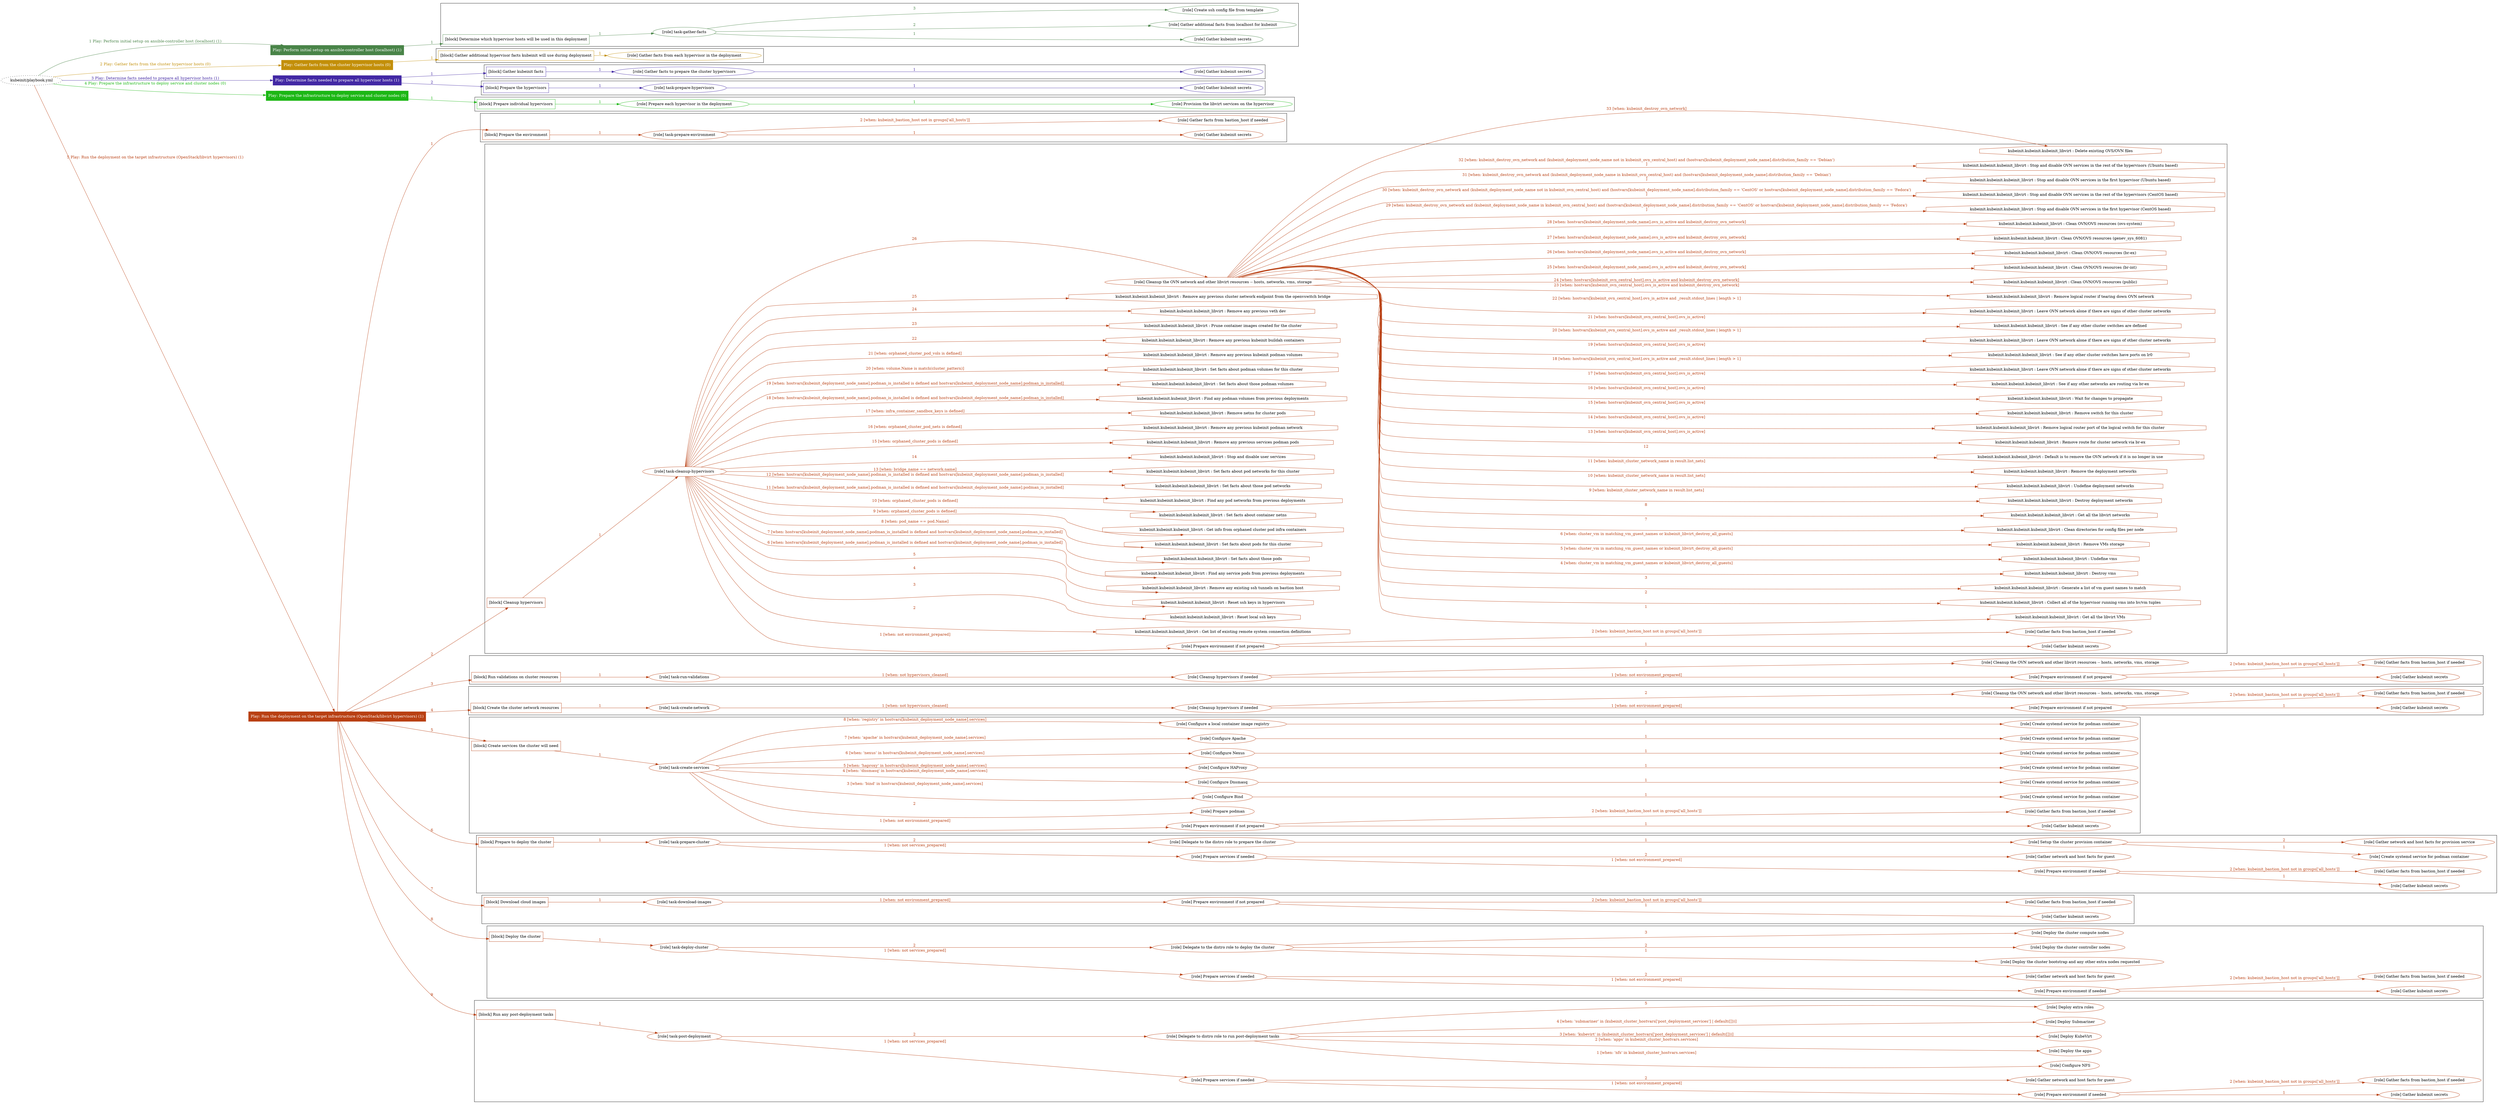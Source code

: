 digraph {
	graph [concentrate=true ordering=in rankdir=LR ratio=fill]
	edge [esep=5 sep=10]
	"kubeinit/playbook.yml" [URL="/home/runner/work/kubeinit/kubeinit/kubeinit/playbook.yml" id=playbook_27029858 style=dotted]
	"kubeinit/playbook.yml" -> play_8c3e5de1 [label="1 Play: Perform initial setup on ansible-controller host (localhost) (1)" color="#498448" fontcolor="#498448" id=edge_play_8c3e5de1 labeltooltip="1 Play: Perform initial setup on ansible-controller host (localhost) (1)" tooltip="1 Play: Perform initial setup on ansible-controller host (localhost) (1)"]
	subgraph "Play: Perform initial setup on ansible-controller host (localhost) (1)" {
		play_8c3e5de1 [label="Play: Perform initial setup on ansible-controller host (localhost) (1)" URL="/home/runner/work/kubeinit/kubeinit/kubeinit/playbook.yml" color="#498448" fontcolor="#ffffff" id=play_8c3e5de1 shape=box style=filled tooltip=localhost]
		play_8c3e5de1 -> block_83364daa [label=1 color="#498448" fontcolor="#498448" id=edge_block_83364daa labeltooltip=1 tooltip=1]
		subgraph cluster_block_83364daa {
			block_83364daa [label="[block] Determine which hypervisor hosts will be used in this deployment" URL="/home/runner/work/kubeinit/kubeinit/kubeinit/playbook.yml" color="#498448" id=block_83364daa labeltooltip="Determine which hypervisor hosts will be used in this deployment" shape=box tooltip="Determine which hypervisor hosts will be used in this deployment"]
			block_83364daa -> role_936d3d5e [label="1 " color="#498448" fontcolor="#498448" id=edge_role_936d3d5e labeltooltip="1 " tooltip="1 "]
			subgraph "task-gather-facts" {
				role_936d3d5e [label="[role] task-gather-facts" URL="/home/runner/work/kubeinit/kubeinit/kubeinit/playbook.yml" color="#498448" id=role_936d3d5e tooltip="task-gather-facts"]
				role_936d3d5e -> role_9196e37c [label="1 " color="#498448" fontcolor="#498448" id=edge_role_9196e37c labeltooltip="1 " tooltip="1 "]
				subgraph "Gather kubeinit secrets" {
					role_9196e37c [label="[role] Gather kubeinit secrets" URL="/home/runner/.ansible/collections/ansible_collections/kubeinit/kubeinit/roles/kubeinit_prepare/tasks/build_hypervisors_group.yml" color="#498448" id=role_9196e37c tooltip="Gather kubeinit secrets"]
				}
				role_936d3d5e -> role_fa051b18 [label="2 " color="#498448" fontcolor="#498448" id=edge_role_fa051b18 labeltooltip="2 " tooltip="2 "]
				subgraph "Gather additional facts from localhost for kubeinit" {
					role_fa051b18 [label="[role] Gather additional facts from localhost for kubeinit" URL="/home/runner/.ansible/collections/ansible_collections/kubeinit/kubeinit/roles/kubeinit_prepare/tasks/build_hypervisors_group.yml" color="#498448" id=role_fa051b18 tooltip="Gather additional facts from localhost for kubeinit"]
				}
				role_936d3d5e -> role_69b182d9 [label="3 " color="#498448" fontcolor="#498448" id=edge_role_69b182d9 labeltooltip="3 " tooltip="3 "]
				subgraph "Create ssh config file from template" {
					role_69b182d9 [label="[role] Create ssh config file from template" URL="/home/runner/.ansible/collections/ansible_collections/kubeinit/kubeinit/roles/kubeinit_prepare/tasks/build_hypervisors_group.yml" color="#498448" id=role_69b182d9 tooltip="Create ssh config file from template"]
				}
			}
		}
	}
	"kubeinit/playbook.yml" -> play_d34979be [label="2 Play: Gather facts from the cluster hypervisor hosts (0)" color="#c38f09" fontcolor="#c38f09" id=edge_play_d34979be labeltooltip="2 Play: Gather facts from the cluster hypervisor hosts (0)" tooltip="2 Play: Gather facts from the cluster hypervisor hosts (0)"]
	subgraph "Play: Gather facts from the cluster hypervisor hosts (0)" {
		play_d34979be [label="Play: Gather facts from the cluster hypervisor hosts (0)" URL="/home/runner/work/kubeinit/kubeinit/kubeinit/playbook.yml" color="#c38f09" fontcolor="#ffffff" id=play_d34979be shape=box style=filled tooltip="Play: Gather facts from the cluster hypervisor hosts (0)"]
		play_d34979be -> block_053950d2 [label=1 color="#c38f09" fontcolor="#c38f09" id=edge_block_053950d2 labeltooltip=1 tooltip=1]
		subgraph cluster_block_053950d2 {
			block_053950d2 [label="[block] Gather additional hypervisor facts kubeinit will use during deployment" URL="/home/runner/work/kubeinit/kubeinit/kubeinit/playbook.yml" color="#c38f09" id=block_053950d2 labeltooltip="Gather additional hypervisor facts kubeinit will use during deployment" shape=box tooltip="Gather additional hypervisor facts kubeinit will use during deployment"]
			block_053950d2 -> role_687f348c [label="1 " color="#c38f09" fontcolor="#c38f09" id=edge_role_687f348c labeltooltip="1 " tooltip="1 "]
			subgraph "Gather facts from each hypervisor in the deployment" {
				role_687f348c [label="[role] Gather facts from each hypervisor in the deployment" URL="/home/runner/work/kubeinit/kubeinit/kubeinit/playbook.yml" color="#c38f09" id=role_687f348c tooltip="Gather facts from each hypervisor in the deployment"]
			}
		}
	}
	"kubeinit/playbook.yml" -> play_7d2de017 [label="3 Play: Determine facts needed to prepare all hypervisor hosts (1)" color="#4228a4" fontcolor="#4228a4" id=edge_play_7d2de017 labeltooltip="3 Play: Determine facts needed to prepare all hypervisor hosts (1)" tooltip="3 Play: Determine facts needed to prepare all hypervisor hosts (1)"]
	subgraph "Play: Determine facts needed to prepare all hypervisor hosts (1)" {
		play_7d2de017 [label="Play: Determine facts needed to prepare all hypervisor hosts (1)" URL="/home/runner/work/kubeinit/kubeinit/kubeinit/playbook.yml" color="#4228a4" fontcolor="#ffffff" id=play_7d2de017 shape=box style=filled tooltip=localhost]
		play_7d2de017 -> block_bfe0c0c6 [label=1 color="#4228a4" fontcolor="#4228a4" id=edge_block_bfe0c0c6 labeltooltip=1 tooltip=1]
		subgraph cluster_block_bfe0c0c6 {
			block_bfe0c0c6 [label="[block] Gather kubeinit facts" URL="/home/runner/work/kubeinit/kubeinit/kubeinit/playbook.yml" color="#4228a4" id=block_bfe0c0c6 labeltooltip="Gather kubeinit facts" shape=box tooltip="Gather kubeinit facts"]
			block_bfe0c0c6 -> role_ae8b299b [label="1 " color="#4228a4" fontcolor="#4228a4" id=edge_role_ae8b299b labeltooltip="1 " tooltip="1 "]
			subgraph "Gather facts to prepare the cluster hypervisors" {
				role_ae8b299b [label="[role] Gather facts to prepare the cluster hypervisors" URL="/home/runner/work/kubeinit/kubeinit/kubeinit/playbook.yml" color="#4228a4" id=role_ae8b299b tooltip="Gather facts to prepare the cluster hypervisors"]
				role_ae8b299b -> role_75e9362c [label="1 " color="#4228a4" fontcolor="#4228a4" id=edge_role_75e9362c labeltooltip="1 " tooltip="1 "]
				subgraph "Gather kubeinit secrets" {
					role_75e9362c [label="[role] Gather kubeinit secrets" URL="/home/runner/.ansible/collections/ansible_collections/kubeinit/kubeinit/roles/kubeinit_prepare/tasks/gather_kubeinit_facts.yml" color="#4228a4" id=role_75e9362c tooltip="Gather kubeinit secrets"]
				}
			}
		}
		play_7d2de017 -> block_4392285e [label=2 color="#4228a4" fontcolor="#4228a4" id=edge_block_4392285e labeltooltip=2 tooltip=2]
		subgraph cluster_block_4392285e {
			block_4392285e [label="[block] Prepare the hypervisors" URL="/home/runner/work/kubeinit/kubeinit/kubeinit/playbook.yml" color="#4228a4" id=block_4392285e labeltooltip="Prepare the hypervisors" shape=box tooltip="Prepare the hypervisors"]
			block_4392285e -> role_39ddbcd0 [label="1 " color="#4228a4" fontcolor="#4228a4" id=edge_role_39ddbcd0 labeltooltip="1 " tooltip="1 "]
			subgraph "task-prepare-hypervisors" {
				role_39ddbcd0 [label="[role] task-prepare-hypervisors" URL="/home/runner/work/kubeinit/kubeinit/kubeinit/playbook.yml" color="#4228a4" id=role_39ddbcd0 tooltip="task-prepare-hypervisors"]
				role_39ddbcd0 -> role_8692dc1c [label="1 " color="#4228a4" fontcolor="#4228a4" id=edge_role_8692dc1c labeltooltip="1 " tooltip="1 "]
				subgraph "Gather kubeinit secrets" {
					role_8692dc1c [label="[role] Gather kubeinit secrets" URL="/home/runner/.ansible/collections/ansible_collections/kubeinit/kubeinit/roles/kubeinit_prepare/tasks/gather_kubeinit_facts.yml" color="#4228a4" id=role_8692dc1c tooltip="Gather kubeinit secrets"]
				}
			}
		}
	}
	"kubeinit/playbook.yml" -> play_5f668e17 [label="4 Play: Prepare the infrastructure to deploy service and cluster nodes (0)" color="#1cb715" fontcolor="#1cb715" id=edge_play_5f668e17 labeltooltip="4 Play: Prepare the infrastructure to deploy service and cluster nodes (0)" tooltip="4 Play: Prepare the infrastructure to deploy service and cluster nodes (0)"]
	subgraph "Play: Prepare the infrastructure to deploy service and cluster nodes (0)" {
		play_5f668e17 [label="Play: Prepare the infrastructure to deploy service and cluster nodes (0)" URL="/home/runner/work/kubeinit/kubeinit/kubeinit/playbook.yml" color="#1cb715" fontcolor="#ffffff" id=play_5f668e17 shape=box style=filled tooltip="Play: Prepare the infrastructure to deploy service and cluster nodes (0)"]
		play_5f668e17 -> block_46aa2805 [label=1 color="#1cb715" fontcolor="#1cb715" id=edge_block_46aa2805 labeltooltip=1 tooltip=1]
		subgraph cluster_block_46aa2805 {
			block_46aa2805 [label="[block] Prepare individual hypervisors" URL="/home/runner/work/kubeinit/kubeinit/kubeinit/playbook.yml" color="#1cb715" id=block_46aa2805 labeltooltip="Prepare individual hypervisors" shape=box tooltip="Prepare individual hypervisors"]
			block_46aa2805 -> role_2416950c [label="1 " color="#1cb715" fontcolor="#1cb715" id=edge_role_2416950c labeltooltip="1 " tooltip="1 "]
			subgraph "Prepare each hypervisor in the deployment" {
				role_2416950c [label="[role] Prepare each hypervisor in the deployment" URL="/home/runner/work/kubeinit/kubeinit/kubeinit/playbook.yml" color="#1cb715" id=role_2416950c tooltip="Prepare each hypervisor in the deployment"]
				role_2416950c -> role_51ce5896 [label="1 " color="#1cb715" fontcolor="#1cb715" id=edge_role_51ce5896 labeltooltip="1 " tooltip="1 "]
				subgraph "Provision the libvirt services on the hypervisor" {
					role_51ce5896 [label="[role] Provision the libvirt services on the hypervisor" URL="/home/runner/.ansible/collections/ansible_collections/kubeinit/kubeinit/roles/kubeinit_prepare/tasks/prepare_hypervisor.yml" color="#1cb715" id=role_51ce5896 tooltip="Provision the libvirt services on the hypervisor"]
				}
			}
		}
	}
	"kubeinit/playbook.yml" -> play_0f7cf86b [label="5 Play: Run the deployment on the target infrastructure (OpenStack/libvirt hypervisors) (1)" color="#b94013" fontcolor="#b94013" id=edge_play_0f7cf86b labeltooltip="5 Play: Run the deployment on the target infrastructure (OpenStack/libvirt hypervisors) (1)" tooltip="5 Play: Run the deployment on the target infrastructure (OpenStack/libvirt hypervisors) (1)"]
	subgraph "Play: Run the deployment on the target infrastructure (OpenStack/libvirt hypervisors) (1)" {
		play_0f7cf86b [label="Play: Run the deployment on the target infrastructure (OpenStack/libvirt hypervisors) (1)" URL="/home/runner/work/kubeinit/kubeinit/kubeinit/playbook.yml" color="#b94013" fontcolor="#ffffff" id=play_0f7cf86b shape=box style=filled tooltip=localhost]
		play_0f7cf86b -> block_307c1a16 [label=1 color="#b94013" fontcolor="#b94013" id=edge_block_307c1a16 labeltooltip=1 tooltip=1]
		subgraph cluster_block_307c1a16 {
			block_307c1a16 [label="[block] Prepare the environment" URL="/home/runner/work/kubeinit/kubeinit/kubeinit/playbook.yml" color="#b94013" id=block_307c1a16 labeltooltip="Prepare the environment" shape=box tooltip="Prepare the environment"]
			block_307c1a16 -> role_e3ada5ce [label="1 " color="#b94013" fontcolor="#b94013" id=edge_role_e3ada5ce labeltooltip="1 " tooltip="1 "]
			subgraph "task-prepare-environment" {
				role_e3ada5ce [label="[role] task-prepare-environment" URL="/home/runner/work/kubeinit/kubeinit/kubeinit/playbook.yml" color="#b94013" id=role_e3ada5ce tooltip="task-prepare-environment"]
				role_e3ada5ce -> role_3d7b3771 [label="1 " color="#b94013" fontcolor="#b94013" id=edge_role_3d7b3771 labeltooltip="1 " tooltip="1 "]
				subgraph "Gather kubeinit secrets" {
					role_3d7b3771 [label="[role] Gather kubeinit secrets" URL="/home/runner/.ansible/collections/ansible_collections/kubeinit/kubeinit/roles/kubeinit_prepare/tasks/gather_kubeinit_facts.yml" color="#b94013" id=role_3d7b3771 tooltip="Gather kubeinit secrets"]
				}
				role_e3ada5ce -> role_3599340a [label="2 [when: kubeinit_bastion_host not in groups['all_hosts']]" color="#b94013" fontcolor="#b94013" id=edge_role_3599340a labeltooltip="2 [when: kubeinit_bastion_host not in groups['all_hosts']]" tooltip="2 [when: kubeinit_bastion_host not in groups['all_hosts']]"]
				subgraph "Gather facts from bastion_host if needed" {
					role_3599340a [label="[role] Gather facts from bastion_host if needed" URL="/home/runner/.ansible/collections/ansible_collections/kubeinit/kubeinit/roles/kubeinit_prepare/tasks/main.yml" color="#b94013" id=role_3599340a tooltip="Gather facts from bastion_host if needed"]
				}
			}
		}
		play_0f7cf86b -> block_62749389 [label=2 color="#b94013" fontcolor="#b94013" id=edge_block_62749389 labeltooltip=2 tooltip=2]
		subgraph cluster_block_62749389 {
			block_62749389 [label="[block] Cleanup hypervisors" URL="/home/runner/work/kubeinit/kubeinit/kubeinit/playbook.yml" color="#b94013" id=block_62749389 labeltooltip="Cleanup hypervisors" shape=box tooltip="Cleanup hypervisors"]
			block_62749389 -> role_ce95c878 [label="1 " color="#b94013" fontcolor="#b94013" id=edge_role_ce95c878 labeltooltip="1 " tooltip="1 "]
			subgraph "task-cleanup-hypervisors" {
				role_ce95c878 [label="[role] task-cleanup-hypervisors" URL="/home/runner/work/kubeinit/kubeinit/kubeinit/playbook.yml" color="#b94013" id=role_ce95c878 tooltip="task-cleanup-hypervisors"]
				role_ce95c878 -> role_6af14f61 [label="1 [when: not environment_prepared]" color="#b94013" fontcolor="#b94013" id=edge_role_6af14f61 labeltooltip="1 [when: not environment_prepared]" tooltip="1 [when: not environment_prepared]"]
				subgraph "Prepare environment if not prepared" {
					role_6af14f61 [label="[role] Prepare environment if not prepared" URL="/home/runner/.ansible/collections/ansible_collections/kubeinit/kubeinit/roles/kubeinit_libvirt/tasks/cleanup_hypervisors.yml" color="#b94013" id=role_6af14f61 tooltip="Prepare environment if not prepared"]
					role_6af14f61 -> role_04d13be7 [label="1 " color="#b94013" fontcolor="#b94013" id=edge_role_04d13be7 labeltooltip="1 " tooltip="1 "]
					subgraph "Gather kubeinit secrets" {
						role_04d13be7 [label="[role] Gather kubeinit secrets" URL="/home/runner/.ansible/collections/ansible_collections/kubeinit/kubeinit/roles/kubeinit_prepare/tasks/gather_kubeinit_facts.yml" color="#b94013" id=role_04d13be7 tooltip="Gather kubeinit secrets"]
					}
					role_6af14f61 -> role_8f8bea0b [label="2 [when: kubeinit_bastion_host not in groups['all_hosts']]" color="#b94013" fontcolor="#b94013" id=edge_role_8f8bea0b labeltooltip="2 [when: kubeinit_bastion_host not in groups['all_hosts']]" tooltip="2 [when: kubeinit_bastion_host not in groups['all_hosts']]"]
					subgraph "Gather facts from bastion_host if needed" {
						role_8f8bea0b [label="[role] Gather facts from bastion_host if needed" URL="/home/runner/.ansible/collections/ansible_collections/kubeinit/kubeinit/roles/kubeinit_prepare/tasks/main.yml" color="#b94013" id=role_8f8bea0b tooltip="Gather facts from bastion_host if needed"]
					}
				}
				task_c5f178fd [label="kubeinit.kubeinit.kubeinit_libvirt : Get list of existing remote system connection definitions" URL="/home/runner/.ansible/collections/ansible_collections/kubeinit/kubeinit/roles/kubeinit_libvirt/tasks/cleanup_hypervisors.yml" color="#b94013" id=task_c5f178fd shape=octagon tooltip="kubeinit.kubeinit.kubeinit_libvirt : Get list of existing remote system connection definitions"]
				role_ce95c878 -> task_c5f178fd [label="2 " color="#b94013" fontcolor="#b94013" id=edge_task_c5f178fd labeltooltip="2 " tooltip="2 "]
				task_b1de4239 [label="kubeinit.kubeinit.kubeinit_libvirt : Reset local ssh keys" URL="/home/runner/.ansible/collections/ansible_collections/kubeinit/kubeinit/roles/kubeinit_libvirt/tasks/cleanup_hypervisors.yml" color="#b94013" id=task_b1de4239 shape=octagon tooltip="kubeinit.kubeinit.kubeinit_libvirt : Reset local ssh keys"]
				role_ce95c878 -> task_b1de4239 [label="3 " color="#b94013" fontcolor="#b94013" id=edge_task_b1de4239 labeltooltip="3 " tooltip="3 "]
				task_382eadaa [label="kubeinit.kubeinit.kubeinit_libvirt : Reset ssh keys in hypervisors" URL="/home/runner/.ansible/collections/ansible_collections/kubeinit/kubeinit/roles/kubeinit_libvirt/tasks/cleanup_hypervisors.yml" color="#b94013" id=task_382eadaa shape=octagon tooltip="kubeinit.kubeinit.kubeinit_libvirt : Reset ssh keys in hypervisors"]
				role_ce95c878 -> task_382eadaa [label="4 " color="#b94013" fontcolor="#b94013" id=edge_task_382eadaa labeltooltip="4 " tooltip="4 "]
				task_c0df71c2 [label="kubeinit.kubeinit.kubeinit_libvirt : Remove any existing ssh tunnels on bastion host" URL="/home/runner/.ansible/collections/ansible_collections/kubeinit/kubeinit/roles/kubeinit_libvirt/tasks/cleanup_hypervisors.yml" color="#b94013" id=task_c0df71c2 shape=octagon tooltip="kubeinit.kubeinit.kubeinit_libvirt : Remove any existing ssh tunnels on bastion host"]
				role_ce95c878 -> task_c0df71c2 [label="5 " color="#b94013" fontcolor="#b94013" id=edge_task_c0df71c2 labeltooltip="5 " tooltip="5 "]
				task_9b19c3a8 [label="kubeinit.kubeinit.kubeinit_libvirt : Find any service pods from previous deployments" URL="/home/runner/.ansible/collections/ansible_collections/kubeinit/kubeinit/roles/kubeinit_libvirt/tasks/cleanup_hypervisors.yml" color="#b94013" id=task_9b19c3a8 shape=octagon tooltip="kubeinit.kubeinit.kubeinit_libvirt : Find any service pods from previous deployments"]
				role_ce95c878 -> task_9b19c3a8 [label="6 [when: hostvars[kubeinit_deployment_node_name].podman_is_installed is defined and hostvars[kubeinit_deployment_node_name].podman_is_installed]" color="#b94013" fontcolor="#b94013" id=edge_task_9b19c3a8 labeltooltip="6 [when: hostvars[kubeinit_deployment_node_name].podman_is_installed is defined and hostvars[kubeinit_deployment_node_name].podman_is_installed]" tooltip="6 [when: hostvars[kubeinit_deployment_node_name].podman_is_installed is defined and hostvars[kubeinit_deployment_node_name].podman_is_installed]"]
				task_35dd4334 [label="kubeinit.kubeinit.kubeinit_libvirt : Set facts about those pods" URL="/home/runner/.ansible/collections/ansible_collections/kubeinit/kubeinit/roles/kubeinit_libvirt/tasks/cleanup_hypervisors.yml" color="#b94013" id=task_35dd4334 shape=octagon tooltip="kubeinit.kubeinit.kubeinit_libvirt : Set facts about those pods"]
				role_ce95c878 -> task_35dd4334 [label="7 [when: hostvars[kubeinit_deployment_node_name].podman_is_installed is defined and hostvars[kubeinit_deployment_node_name].podman_is_installed]" color="#b94013" fontcolor="#b94013" id=edge_task_35dd4334 labeltooltip="7 [when: hostvars[kubeinit_deployment_node_name].podman_is_installed is defined and hostvars[kubeinit_deployment_node_name].podman_is_installed]" tooltip="7 [when: hostvars[kubeinit_deployment_node_name].podman_is_installed is defined and hostvars[kubeinit_deployment_node_name].podman_is_installed]"]
				task_414d698e [label="kubeinit.kubeinit.kubeinit_libvirt : Set facts about pods for this cluster" URL="/home/runner/.ansible/collections/ansible_collections/kubeinit/kubeinit/roles/kubeinit_libvirt/tasks/cleanup_hypervisors.yml" color="#b94013" id=task_414d698e shape=octagon tooltip="kubeinit.kubeinit.kubeinit_libvirt : Set facts about pods for this cluster"]
				role_ce95c878 -> task_414d698e [label="8 [when: pod_name == pod.Name]" color="#b94013" fontcolor="#b94013" id=edge_task_414d698e labeltooltip="8 [when: pod_name == pod.Name]" tooltip="8 [when: pod_name == pod.Name]"]
				task_6a202131 [label="kubeinit.kubeinit.kubeinit_libvirt : Get info from orphaned cluster pod infra containers" URL="/home/runner/.ansible/collections/ansible_collections/kubeinit/kubeinit/roles/kubeinit_libvirt/tasks/cleanup_hypervisors.yml" color="#b94013" id=task_6a202131 shape=octagon tooltip="kubeinit.kubeinit.kubeinit_libvirt : Get info from orphaned cluster pod infra containers"]
				role_ce95c878 -> task_6a202131 [label="9 [when: orphaned_cluster_pods is defined]" color="#b94013" fontcolor="#b94013" id=edge_task_6a202131 labeltooltip="9 [when: orphaned_cluster_pods is defined]" tooltip="9 [when: orphaned_cluster_pods is defined]"]
				task_69e5f60d [label="kubeinit.kubeinit.kubeinit_libvirt : Set facts about container netns" URL="/home/runner/.ansible/collections/ansible_collections/kubeinit/kubeinit/roles/kubeinit_libvirt/tasks/cleanup_hypervisors.yml" color="#b94013" id=task_69e5f60d shape=octagon tooltip="kubeinit.kubeinit.kubeinit_libvirt : Set facts about container netns"]
				role_ce95c878 -> task_69e5f60d [label="10 [when: orphaned_cluster_pods is defined]" color="#b94013" fontcolor="#b94013" id=edge_task_69e5f60d labeltooltip="10 [when: orphaned_cluster_pods is defined]" tooltip="10 [when: orphaned_cluster_pods is defined]"]
				task_f34f3d33 [label="kubeinit.kubeinit.kubeinit_libvirt : Find any pod networks from previous deployments" URL="/home/runner/.ansible/collections/ansible_collections/kubeinit/kubeinit/roles/kubeinit_libvirt/tasks/cleanup_hypervisors.yml" color="#b94013" id=task_f34f3d33 shape=octagon tooltip="kubeinit.kubeinit.kubeinit_libvirt : Find any pod networks from previous deployments"]
				role_ce95c878 -> task_f34f3d33 [label="11 [when: hostvars[kubeinit_deployment_node_name].podman_is_installed is defined and hostvars[kubeinit_deployment_node_name].podman_is_installed]" color="#b94013" fontcolor="#b94013" id=edge_task_f34f3d33 labeltooltip="11 [when: hostvars[kubeinit_deployment_node_name].podman_is_installed is defined and hostvars[kubeinit_deployment_node_name].podman_is_installed]" tooltip="11 [when: hostvars[kubeinit_deployment_node_name].podman_is_installed is defined and hostvars[kubeinit_deployment_node_name].podman_is_installed]"]
				task_c3d5ede8 [label="kubeinit.kubeinit.kubeinit_libvirt : Set facts about those pod networks" URL="/home/runner/.ansible/collections/ansible_collections/kubeinit/kubeinit/roles/kubeinit_libvirt/tasks/cleanup_hypervisors.yml" color="#b94013" id=task_c3d5ede8 shape=octagon tooltip="kubeinit.kubeinit.kubeinit_libvirt : Set facts about those pod networks"]
				role_ce95c878 -> task_c3d5ede8 [label="12 [when: hostvars[kubeinit_deployment_node_name].podman_is_installed is defined and hostvars[kubeinit_deployment_node_name].podman_is_installed]" color="#b94013" fontcolor="#b94013" id=edge_task_c3d5ede8 labeltooltip="12 [when: hostvars[kubeinit_deployment_node_name].podman_is_installed is defined and hostvars[kubeinit_deployment_node_name].podman_is_installed]" tooltip="12 [when: hostvars[kubeinit_deployment_node_name].podman_is_installed is defined and hostvars[kubeinit_deployment_node_name].podman_is_installed]"]
				task_4856cb63 [label="kubeinit.kubeinit.kubeinit_libvirt : Set facts about pod networks for this cluster" URL="/home/runner/.ansible/collections/ansible_collections/kubeinit/kubeinit/roles/kubeinit_libvirt/tasks/cleanup_hypervisors.yml" color="#b94013" id=task_4856cb63 shape=octagon tooltip="kubeinit.kubeinit.kubeinit_libvirt : Set facts about pod networks for this cluster"]
				role_ce95c878 -> task_4856cb63 [label="13 [when: bridge_name == network.name]" color="#b94013" fontcolor="#b94013" id=edge_task_4856cb63 labeltooltip="13 [when: bridge_name == network.name]" tooltip="13 [when: bridge_name == network.name]"]
				task_d9057b5f [label="kubeinit.kubeinit.kubeinit_libvirt : Stop and disable user services" URL="/home/runner/.ansible/collections/ansible_collections/kubeinit/kubeinit/roles/kubeinit_libvirt/tasks/cleanup_hypervisors.yml" color="#b94013" id=task_d9057b5f shape=octagon tooltip="kubeinit.kubeinit.kubeinit_libvirt : Stop and disable user services"]
				role_ce95c878 -> task_d9057b5f [label="14 " color="#b94013" fontcolor="#b94013" id=edge_task_d9057b5f labeltooltip="14 " tooltip="14 "]
				task_2f8860f0 [label="kubeinit.kubeinit.kubeinit_libvirt : Remove any previous services podman pods" URL="/home/runner/.ansible/collections/ansible_collections/kubeinit/kubeinit/roles/kubeinit_libvirt/tasks/cleanup_hypervisors.yml" color="#b94013" id=task_2f8860f0 shape=octagon tooltip="kubeinit.kubeinit.kubeinit_libvirt : Remove any previous services podman pods"]
				role_ce95c878 -> task_2f8860f0 [label="15 [when: orphaned_cluster_pods is defined]" color="#b94013" fontcolor="#b94013" id=edge_task_2f8860f0 labeltooltip="15 [when: orphaned_cluster_pods is defined]" tooltip="15 [when: orphaned_cluster_pods is defined]"]
				task_09f6468c [label="kubeinit.kubeinit.kubeinit_libvirt : Remove any previous kubeinit podman network" URL="/home/runner/.ansible/collections/ansible_collections/kubeinit/kubeinit/roles/kubeinit_libvirt/tasks/cleanup_hypervisors.yml" color="#b94013" id=task_09f6468c shape=octagon tooltip="kubeinit.kubeinit.kubeinit_libvirt : Remove any previous kubeinit podman network"]
				role_ce95c878 -> task_09f6468c [label="16 [when: orphaned_cluster_pod_nets is defined]" color="#b94013" fontcolor="#b94013" id=edge_task_09f6468c labeltooltip="16 [when: orphaned_cluster_pod_nets is defined]" tooltip="16 [when: orphaned_cluster_pod_nets is defined]"]
				task_ea13595d [label="kubeinit.kubeinit.kubeinit_libvirt : Remove netns for cluster pods" URL="/home/runner/.ansible/collections/ansible_collections/kubeinit/kubeinit/roles/kubeinit_libvirt/tasks/cleanup_hypervisors.yml" color="#b94013" id=task_ea13595d shape=octagon tooltip="kubeinit.kubeinit.kubeinit_libvirt : Remove netns for cluster pods"]
				role_ce95c878 -> task_ea13595d [label="17 [when: infra_container_sandbox_keys is defined]" color="#b94013" fontcolor="#b94013" id=edge_task_ea13595d labeltooltip="17 [when: infra_container_sandbox_keys is defined]" tooltip="17 [when: infra_container_sandbox_keys is defined]"]
				task_085cb8e5 [label="kubeinit.kubeinit.kubeinit_libvirt : Find any podman volumes from previous deployments" URL="/home/runner/.ansible/collections/ansible_collections/kubeinit/kubeinit/roles/kubeinit_libvirt/tasks/cleanup_hypervisors.yml" color="#b94013" id=task_085cb8e5 shape=octagon tooltip="kubeinit.kubeinit.kubeinit_libvirt : Find any podman volumes from previous deployments"]
				role_ce95c878 -> task_085cb8e5 [label="18 [when: hostvars[kubeinit_deployment_node_name].podman_is_installed is defined and hostvars[kubeinit_deployment_node_name].podman_is_installed]" color="#b94013" fontcolor="#b94013" id=edge_task_085cb8e5 labeltooltip="18 [when: hostvars[kubeinit_deployment_node_name].podman_is_installed is defined and hostvars[kubeinit_deployment_node_name].podman_is_installed]" tooltip="18 [when: hostvars[kubeinit_deployment_node_name].podman_is_installed is defined and hostvars[kubeinit_deployment_node_name].podman_is_installed]"]
				task_86905d51 [label="kubeinit.kubeinit.kubeinit_libvirt : Set facts about those podman volumes" URL="/home/runner/.ansible/collections/ansible_collections/kubeinit/kubeinit/roles/kubeinit_libvirt/tasks/cleanup_hypervisors.yml" color="#b94013" id=task_86905d51 shape=octagon tooltip="kubeinit.kubeinit.kubeinit_libvirt : Set facts about those podman volumes"]
				role_ce95c878 -> task_86905d51 [label="19 [when: hostvars[kubeinit_deployment_node_name].podman_is_installed is defined and hostvars[kubeinit_deployment_node_name].podman_is_installed]" color="#b94013" fontcolor="#b94013" id=edge_task_86905d51 labeltooltip="19 [when: hostvars[kubeinit_deployment_node_name].podman_is_installed is defined and hostvars[kubeinit_deployment_node_name].podman_is_installed]" tooltip="19 [when: hostvars[kubeinit_deployment_node_name].podman_is_installed is defined and hostvars[kubeinit_deployment_node_name].podman_is_installed]"]
				task_cc6a4598 [label="kubeinit.kubeinit.kubeinit_libvirt : Set facts about podman volumes for this cluster" URL="/home/runner/.ansible/collections/ansible_collections/kubeinit/kubeinit/roles/kubeinit_libvirt/tasks/cleanup_hypervisors.yml" color="#b94013" id=task_cc6a4598 shape=octagon tooltip="kubeinit.kubeinit.kubeinit_libvirt : Set facts about podman volumes for this cluster"]
				role_ce95c878 -> task_cc6a4598 [label="20 [when: volume.Name is match(cluster_pattern)]" color="#b94013" fontcolor="#b94013" id=edge_task_cc6a4598 labeltooltip="20 [when: volume.Name is match(cluster_pattern)]" tooltip="20 [when: volume.Name is match(cluster_pattern)]"]
				task_1a6b9747 [label="kubeinit.kubeinit.kubeinit_libvirt : Remove any previous kubeinit podman volumes" URL="/home/runner/.ansible/collections/ansible_collections/kubeinit/kubeinit/roles/kubeinit_libvirt/tasks/cleanup_hypervisors.yml" color="#b94013" id=task_1a6b9747 shape=octagon tooltip="kubeinit.kubeinit.kubeinit_libvirt : Remove any previous kubeinit podman volumes"]
				role_ce95c878 -> task_1a6b9747 [label="21 [when: orphaned_cluster_pod_vols is defined]" color="#b94013" fontcolor="#b94013" id=edge_task_1a6b9747 labeltooltip="21 [when: orphaned_cluster_pod_vols is defined]" tooltip="21 [when: orphaned_cluster_pod_vols is defined]"]
				task_8236dff9 [label="kubeinit.kubeinit.kubeinit_libvirt : Remove any previous kubeinit buildah containers" URL="/home/runner/.ansible/collections/ansible_collections/kubeinit/kubeinit/roles/kubeinit_libvirt/tasks/cleanup_hypervisors.yml" color="#b94013" id=task_8236dff9 shape=octagon tooltip="kubeinit.kubeinit.kubeinit_libvirt : Remove any previous kubeinit buildah containers"]
				role_ce95c878 -> task_8236dff9 [label="22 " color="#b94013" fontcolor="#b94013" id=edge_task_8236dff9 labeltooltip="22 " tooltip="22 "]
				task_4c0ab963 [label="kubeinit.kubeinit.kubeinit_libvirt : Prune container images created for the cluster" URL="/home/runner/.ansible/collections/ansible_collections/kubeinit/kubeinit/roles/kubeinit_libvirt/tasks/cleanup_hypervisors.yml" color="#b94013" id=task_4c0ab963 shape=octagon tooltip="kubeinit.kubeinit.kubeinit_libvirt : Prune container images created for the cluster"]
				role_ce95c878 -> task_4c0ab963 [label="23 " color="#b94013" fontcolor="#b94013" id=edge_task_4c0ab963 labeltooltip="23 " tooltip="23 "]
				task_6d4f4502 [label="kubeinit.kubeinit.kubeinit_libvirt : Remove any previous veth dev" URL="/home/runner/.ansible/collections/ansible_collections/kubeinit/kubeinit/roles/kubeinit_libvirt/tasks/cleanup_hypervisors.yml" color="#b94013" id=task_6d4f4502 shape=octagon tooltip="kubeinit.kubeinit.kubeinit_libvirt : Remove any previous veth dev"]
				role_ce95c878 -> task_6d4f4502 [label="24 " color="#b94013" fontcolor="#b94013" id=edge_task_6d4f4502 labeltooltip="24 " tooltip="24 "]
				task_797084a1 [label="kubeinit.kubeinit.kubeinit_libvirt : Remove any previous cluster network endpoint from the openvswitch bridge" URL="/home/runner/.ansible/collections/ansible_collections/kubeinit/kubeinit/roles/kubeinit_libvirt/tasks/cleanup_hypervisors.yml" color="#b94013" id=task_797084a1 shape=octagon tooltip="kubeinit.kubeinit.kubeinit_libvirt : Remove any previous cluster network endpoint from the openvswitch bridge"]
				role_ce95c878 -> task_797084a1 [label="25 " color="#b94013" fontcolor="#b94013" id=edge_task_797084a1 labeltooltip="25 " tooltip="25 "]
				role_ce95c878 -> role_c6f530bd [label="26 " color="#b94013" fontcolor="#b94013" id=edge_role_c6f530bd labeltooltip="26 " tooltip="26 "]
				subgraph "Cleanup the OVN network and other libvirt resources -- hosts, networks, vms, storage" {
					role_c6f530bd [label="[role] Cleanup the OVN network and other libvirt resources -- hosts, networks, vms, storage" URL="/home/runner/.ansible/collections/ansible_collections/kubeinit/kubeinit/roles/kubeinit_libvirt/tasks/cleanup_hypervisors.yml" color="#b94013" id=role_c6f530bd tooltip="Cleanup the OVN network and other libvirt resources -- hosts, networks, vms, storage"]
					task_dd887740 [label="kubeinit.kubeinit.kubeinit_libvirt : Get all the libvirt VMs" URL="/home/runner/.ansible/collections/ansible_collections/kubeinit/kubeinit/roles/kubeinit_libvirt/tasks/cleanup_libvirt.yml" color="#b94013" id=task_dd887740 shape=octagon tooltip="kubeinit.kubeinit.kubeinit_libvirt : Get all the libvirt VMs"]
					role_c6f530bd -> task_dd887740 [label="1 " color="#b94013" fontcolor="#b94013" id=edge_task_dd887740 labeltooltip="1 " tooltip="1 "]
					task_b00d583a [label="kubeinit.kubeinit.kubeinit_libvirt : Collect all of the hypervisor running vms into hv/vm tuples" URL="/home/runner/.ansible/collections/ansible_collections/kubeinit/kubeinit/roles/kubeinit_libvirt/tasks/cleanup_libvirt.yml" color="#b94013" id=task_b00d583a shape=octagon tooltip="kubeinit.kubeinit.kubeinit_libvirt : Collect all of the hypervisor running vms into hv/vm tuples"]
					role_c6f530bd -> task_b00d583a [label="2 " color="#b94013" fontcolor="#b94013" id=edge_task_b00d583a labeltooltip="2 " tooltip="2 "]
					task_08153e2c [label="kubeinit.kubeinit.kubeinit_libvirt : Generate a list of vm guest names to match" URL="/home/runner/.ansible/collections/ansible_collections/kubeinit/kubeinit/roles/kubeinit_libvirt/tasks/cleanup_libvirt.yml" color="#b94013" id=task_08153e2c shape=octagon tooltip="kubeinit.kubeinit.kubeinit_libvirt : Generate a list of vm guest names to match"]
					role_c6f530bd -> task_08153e2c [label="3 " color="#b94013" fontcolor="#b94013" id=edge_task_08153e2c labeltooltip="3 " tooltip="3 "]
					task_64defd66 [label="kubeinit.kubeinit.kubeinit_libvirt : Destroy vms" URL="/home/runner/.ansible/collections/ansible_collections/kubeinit/kubeinit/roles/kubeinit_libvirt/tasks/cleanup_libvirt.yml" color="#b94013" id=task_64defd66 shape=octagon tooltip="kubeinit.kubeinit.kubeinit_libvirt : Destroy vms"]
					role_c6f530bd -> task_64defd66 [label="4 [when: cluster_vm in matching_vm_guest_names or kubeinit_libvirt_destroy_all_guests]" color="#b94013" fontcolor="#b94013" id=edge_task_64defd66 labeltooltip="4 [when: cluster_vm in matching_vm_guest_names or kubeinit_libvirt_destroy_all_guests]" tooltip="4 [when: cluster_vm in matching_vm_guest_names or kubeinit_libvirt_destroy_all_guests]"]
					task_68de7270 [label="kubeinit.kubeinit.kubeinit_libvirt : Undefine vms" URL="/home/runner/.ansible/collections/ansible_collections/kubeinit/kubeinit/roles/kubeinit_libvirt/tasks/cleanup_libvirt.yml" color="#b94013" id=task_68de7270 shape=octagon tooltip="kubeinit.kubeinit.kubeinit_libvirt : Undefine vms"]
					role_c6f530bd -> task_68de7270 [label="5 [when: cluster_vm in matching_vm_guest_names or kubeinit_libvirt_destroy_all_guests]" color="#b94013" fontcolor="#b94013" id=edge_task_68de7270 labeltooltip="5 [when: cluster_vm in matching_vm_guest_names or kubeinit_libvirt_destroy_all_guests]" tooltip="5 [when: cluster_vm in matching_vm_guest_names or kubeinit_libvirt_destroy_all_guests]"]
					task_0f20b932 [label="kubeinit.kubeinit.kubeinit_libvirt : Remove VMs storage" URL="/home/runner/.ansible/collections/ansible_collections/kubeinit/kubeinit/roles/kubeinit_libvirt/tasks/cleanup_libvirt.yml" color="#b94013" id=task_0f20b932 shape=octagon tooltip="kubeinit.kubeinit.kubeinit_libvirt : Remove VMs storage"]
					role_c6f530bd -> task_0f20b932 [label="6 [when: cluster_vm in matching_vm_guest_names or kubeinit_libvirt_destroy_all_guests]" color="#b94013" fontcolor="#b94013" id=edge_task_0f20b932 labeltooltip="6 [when: cluster_vm in matching_vm_guest_names or kubeinit_libvirt_destroy_all_guests]" tooltip="6 [when: cluster_vm in matching_vm_guest_names or kubeinit_libvirt_destroy_all_guests]"]
					task_3f0d2527 [label="kubeinit.kubeinit.kubeinit_libvirt : Clean directories for config files per node" URL="/home/runner/.ansible/collections/ansible_collections/kubeinit/kubeinit/roles/kubeinit_libvirt/tasks/cleanup_libvirt.yml" color="#b94013" id=task_3f0d2527 shape=octagon tooltip="kubeinit.kubeinit.kubeinit_libvirt : Clean directories for config files per node"]
					role_c6f530bd -> task_3f0d2527 [label="7 " color="#b94013" fontcolor="#b94013" id=edge_task_3f0d2527 labeltooltip="7 " tooltip="7 "]
					task_ed7aceb3 [label="kubeinit.kubeinit.kubeinit_libvirt : Get all the libvirt networks" URL="/home/runner/.ansible/collections/ansible_collections/kubeinit/kubeinit/roles/kubeinit_libvirt/tasks/cleanup_libvirt.yml" color="#b94013" id=task_ed7aceb3 shape=octagon tooltip="kubeinit.kubeinit.kubeinit_libvirt : Get all the libvirt networks"]
					role_c6f530bd -> task_ed7aceb3 [label="8 " color="#b94013" fontcolor="#b94013" id=edge_task_ed7aceb3 labeltooltip="8 " tooltip="8 "]
					task_2aec0d23 [label="kubeinit.kubeinit.kubeinit_libvirt : Destroy deployment networks" URL="/home/runner/.ansible/collections/ansible_collections/kubeinit/kubeinit/roles/kubeinit_libvirt/tasks/cleanup_libvirt.yml" color="#b94013" id=task_2aec0d23 shape=octagon tooltip="kubeinit.kubeinit.kubeinit_libvirt : Destroy deployment networks"]
					role_c6f530bd -> task_2aec0d23 [label="9 [when: kubeinit_cluster_network_name in result.list_nets]" color="#b94013" fontcolor="#b94013" id=edge_task_2aec0d23 labeltooltip="9 [when: kubeinit_cluster_network_name in result.list_nets]" tooltip="9 [when: kubeinit_cluster_network_name in result.list_nets]"]
					task_96efae44 [label="kubeinit.kubeinit.kubeinit_libvirt : Undefine deployment networks" URL="/home/runner/.ansible/collections/ansible_collections/kubeinit/kubeinit/roles/kubeinit_libvirt/tasks/cleanup_libvirt.yml" color="#b94013" id=task_96efae44 shape=octagon tooltip="kubeinit.kubeinit.kubeinit_libvirt : Undefine deployment networks"]
					role_c6f530bd -> task_96efae44 [label="10 [when: kubeinit_cluster_network_name in result.list_nets]" color="#b94013" fontcolor="#b94013" id=edge_task_96efae44 labeltooltip="10 [when: kubeinit_cluster_network_name in result.list_nets]" tooltip="10 [when: kubeinit_cluster_network_name in result.list_nets]"]
					task_39e9fbec [label="kubeinit.kubeinit.kubeinit_libvirt : Remove the deployment networks" URL="/home/runner/.ansible/collections/ansible_collections/kubeinit/kubeinit/roles/kubeinit_libvirt/tasks/cleanup_libvirt.yml" color="#b94013" id=task_39e9fbec shape=octagon tooltip="kubeinit.kubeinit.kubeinit_libvirt : Remove the deployment networks"]
					role_c6f530bd -> task_39e9fbec [label="11 [when: kubeinit_cluster_network_name in result.list_nets]" color="#b94013" fontcolor="#b94013" id=edge_task_39e9fbec labeltooltip="11 [when: kubeinit_cluster_network_name in result.list_nets]" tooltip="11 [when: kubeinit_cluster_network_name in result.list_nets]"]
					task_09024e28 [label="kubeinit.kubeinit.kubeinit_libvirt : Default is to remove the OVN network if it is no longer in use" URL="/home/runner/.ansible/collections/ansible_collections/kubeinit/kubeinit/roles/kubeinit_libvirt/tasks/cleanup_libvirt.yml" color="#b94013" id=task_09024e28 shape=octagon tooltip="kubeinit.kubeinit.kubeinit_libvirt : Default is to remove the OVN network if it is no longer in use"]
					role_c6f530bd -> task_09024e28 [label="12 " color="#b94013" fontcolor="#b94013" id=edge_task_09024e28 labeltooltip="12 " tooltip="12 "]
					task_b72bf9b8 [label="kubeinit.kubeinit.kubeinit_libvirt : Remove route for cluster network via br-ex" URL="/home/runner/.ansible/collections/ansible_collections/kubeinit/kubeinit/roles/kubeinit_libvirt/tasks/cleanup_libvirt.yml" color="#b94013" id=task_b72bf9b8 shape=octagon tooltip="kubeinit.kubeinit.kubeinit_libvirt : Remove route for cluster network via br-ex"]
					role_c6f530bd -> task_b72bf9b8 [label="13 [when: hostvars[kubeinit_ovn_central_host].ovs_is_active]" color="#b94013" fontcolor="#b94013" id=edge_task_b72bf9b8 labeltooltip="13 [when: hostvars[kubeinit_ovn_central_host].ovs_is_active]" tooltip="13 [when: hostvars[kubeinit_ovn_central_host].ovs_is_active]"]
					task_d929ae26 [label="kubeinit.kubeinit.kubeinit_libvirt : Remove logical router port of the logical switch for this cluster" URL="/home/runner/.ansible/collections/ansible_collections/kubeinit/kubeinit/roles/kubeinit_libvirt/tasks/cleanup_libvirt.yml" color="#b94013" id=task_d929ae26 shape=octagon tooltip="kubeinit.kubeinit.kubeinit_libvirt : Remove logical router port of the logical switch for this cluster"]
					role_c6f530bd -> task_d929ae26 [label="14 [when: hostvars[kubeinit_ovn_central_host].ovs_is_active]" color="#b94013" fontcolor="#b94013" id=edge_task_d929ae26 labeltooltip="14 [when: hostvars[kubeinit_ovn_central_host].ovs_is_active]" tooltip="14 [when: hostvars[kubeinit_ovn_central_host].ovs_is_active]"]
					task_3b03481d [label="kubeinit.kubeinit.kubeinit_libvirt : Remove switch for this cluster" URL="/home/runner/.ansible/collections/ansible_collections/kubeinit/kubeinit/roles/kubeinit_libvirt/tasks/cleanup_libvirt.yml" color="#b94013" id=task_3b03481d shape=octagon tooltip="kubeinit.kubeinit.kubeinit_libvirt : Remove switch for this cluster"]
					role_c6f530bd -> task_3b03481d [label="15 [when: hostvars[kubeinit_ovn_central_host].ovs_is_active]" color="#b94013" fontcolor="#b94013" id=edge_task_3b03481d labeltooltip="15 [when: hostvars[kubeinit_ovn_central_host].ovs_is_active]" tooltip="15 [when: hostvars[kubeinit_ovn_central_host].ovs_is_active]"]
					task_3411e3ed [label="kubeinit.kubeinit.kubeinit_libvirt : Wait for changes to propagate" URL="/home/runner/.ansible/collections/ansible_collections/kubeinit/kubeinit/roles/kubeinit_libvirt/tasks/cleanup_libvirt.yml" color="#b94013" id=task_3411e3ed shape=octagon tooltip="kubeinit.kubeinit.kubeinit_libvirt : Wait for changes to propagate"]
					role_c6f530bd -> task_3411e3ed [label="16 [when: hostvars[kubeinit_ovn_central_host].ovs_is_active]" color="#b94013" fontcolor="#b94013" id=edge_task_3411e3ed labeltooltip="16 [when: hostvars[kubeinit_ovn_central_host].ovs_is_active]" tooltip="16 [when: hostvars[kubeinit_ovn_central_host].ovs_is_active]"]
					task_a8f3f4d6 [label="kubeinit.kubeinit.kubeinit_libvirt : See if any other networks are routing via br-ex" URL="/home/runner/.ansible/collections/ansible_collections/kubeinit/kubeinit/roles/kubeinit_libvirt/tasks/cleanup_libvirt.yml" color="#b94013" id=task_a8f3f4d6 shape=octagon tooltip="kubeinit.kubeinit.kubeinit_libvirt : See if any other networks are routing via br-ex"]
					role_c6f530bd -> task_a8f3f4d6 [label="17 [when: hostvars[kubeinit_ovn_central_host].ovs_is_active]" color="#b94013" fontcolor="#b94013" id=edge_task_a8f3f4d6 labeltooltip="17 [when: hostvars[kubeinit_ovn_central_host].ovs_is_active]" tooltip="17 [when: hostvars[kubeinit_ovn_central_host].ovs_is_active]"]
					task_d186d8bb [label="kubeinit.kubeinit.kubeinit_libvirt : Leave OVN network alone if there are signs of other cluster networks" URL="/home/runner/.ansible/collections/ansible_collections/kubeinit/kubeinit/roles/kubeinit_libvirt/tasks/cleanup_libvirt.yml" color="#b94013" id=task_d186d8bb shape=octagon tooltip="kubeinit.kubeinit.kubeinit_libvirt : Leave OVN network alone if there are signs of other cluster networks"]
					role_c6f530bd -> task_d186d8bb [label="18 [when: hostvars[kubeinit_ovn_central_host].ovs_is_active and _result.stdout_lines | length > 1]" color="#b94013" fontcolor="#b94013" id=edge_task_d186d8bb labeltooltip="18 [when: hostvars[kubeinit_ovn_central_host].ovs_is_active and _result.stdout_lines | length > 1]" tooltip="18 [when: hostvars[kubeinit_ovn_central_host].ovs_is_active and _result.stdout_lines | length > 1]"]
					task_1ee2d1e4 [label="kubeinit.kubeinit.kubeinit_libvirt : See if any other cluster switches have ports on lr0" URL="/home/runner/.ansible/collections/ansible_collections/kubeinit/kubeinit/roles/kubeinit_libvirt/tasks/cleanup_libvirt.yml" color="#b94013" id=task_1ee2d1e4 shape=octagon tooltip="kubeinit.kubeinit.kubeinit_libvirt : See if any other cluster switches have ports on lr0"]
					role_c6f530bd -> task_1ee2d1e4 [label="19 [when: hostvars[kubeinit_ovn_central_host].ovs_is_active]" color="#b94013" fontcolor="#b94013" id=edge_task_1ee2d1e4 labeltooltip="19 [when: hostvars[kubeinit_ovn_central_host].ovs_is_active]" tooltip="19 [when: hostvars[kubeinit_ovn_central_host].ovs_is_active]"]
					task_7de521b2 [label="kubeinit.kubeinit.kubeinit_libvirt : Leave OVN network alone if there are signs of other cluster networks" URL="/home/runner/.ansible/collections/ansible_collections/kubeinit/kubeinit/roles/kubeinit_libvirt/tasks/cleanup_libvirt.yml" color="#b94013" id=task_7de521b2 shape=octagon tooltip="kubeinit.kubeinit.kubeinit_libvirt : Leave OVN network alone if there are signs of other cluster networks"]
					role_c6f530bd -> task_7de521b2 [label="20 [when: hostvars[kubeinit_ovn_central_host].ovs_is_active and _result.stdout_lines | length > 1]" color="#b94013" fontcolor="#b94013" id=edge_task_7de521b2 labeltooltip="20 [when: hostvars[kubeinit_ovn_central_host].ovs_is_active and _result.stdout_lines | length > 1]" tooltip="20 [when: hostvars[kubeinit_ovn_central_host].ovs_is_active and _result.stdout_lines | length > 1]"]
					task_ca361366 [label="kubeinit.kubeinit.kubeinit_libvirt : See if any other cluster switches are defined" URL="/home/runner/.ansible/collections/ansible_collections/kubeinit/kubeinit/roles/kubeinit_libvirt/tasks/cleanup_libvirt.yml" color="#b94013" id=task_ca361366 shape=octagon tooltip="kubeinit.kubeinit.kubeinit_libvirt : See if any other cluster switches are defined"]
					role_c6f530bd -> task_ca361366 [label="21 [when: hostvars[kubeinit_ovn_central_host].ovs_is_active]" color="#b94013" fontcolor="#b94013" id=edge_task_ca361366 labeltooltip="21 [when: hostvars[kubeinit_ovn_central_host].ovs_is_active]" tooltip="21 [when: hostvars[kubeinit_ovn_central_host].ovs_is_active]"]
					task_861f8fce [label="kubeinit.kubeinit.kubeinit_libvirt : Leave OVN network alone if there are signs of other cluster networks" URL="/home/runner/.ansible/collections/ansible_collections/kubeinit/kubeinit/roles/kubeinit_libvirt/tasks/cleanup_libvirt.yml" color="#b94013" id=task_861f8fce shape=octagon tooltip="kubeinit.kubeinit.kubeinit_libvirt : Leave OVN network alone if there are signs of other cluster networks"]
					role_c6f530bd -> task_861f8fce [label="22 [when: hostvars[kubeinit_ovn_central_host].ovs_is_active and _result.stdout_lines | length > 1]" color="#b94013" fontcolor="#b94013" id=edge_task_861f8fce labeltooltip="22 [when: hostvars[kubeinit_ovn_central_host].ovs_is_active and _result.stdout_lines | length > 1]" tooltip="22 [when: hostvars[kubeinit_ovn_central_host].ovs_is_active and _result.stdout_lines | length > 1]"]
					task_6c2ceb2a [label="kubeinit.kubeinit.kubeinit_libvirt : Remove logical router if tearing down OVN network" URL="/home/runner/.ansible/collections/ansible_collections/kubeinit/kubeinit/roles/kubeinit_libvirt/tasks/cleanup_libvirt.yml" color="#b94013" id=task_6c2ceb2a shape=octagon tooltip="kubeinit.kubeinit.kubeinit_libvirt : Remove logical router if tearing down OVN network"]
					role_c6f530bd -> task_6c2ceb2a [label="23 [when: hostvars[kubeinit_ovn_central_host].ovs_is_active and kubeinit_destroy_ovn_network]" color="#b94013" fontcolor="#b94013" id=edge_task_6c2ceb2a labeltooltip="23 [when: hostvars[kubeinit_ovn_central_host].ovs_is_active and kubeinit_destroy_ovn_network]" tooltip="23 [when: hostvars[kubeinit_ovn_central_host].ovs_is_active and kubeinit_destroy_ovn_network]"]
					task_04b290e7 [label="kubeinit.kubeinit.kubeinit_libvirt : Clean OVN/OVS resources (public)" URL="/home/runner/.ansible/collections/ansible_collections/kubeinit/kubeinit/roles/kubeinit_libvirt/tasks/cleanup_libvirt.yml" color="#b94013" id=task_04b290e7 shape=octagon tooltip="kubeinit.kubeinit.kubeinit_libvirt : Clean OVN/OVS resources (public)"]
					role_c6f530bd -> task_04b290e7 [label="24 [when: hostvars[kubeinit_ovn_central_host].ovs_is_active and kubeinit_destroy_ovn_network]" color="#b94013" fontcolor="#b94013" id=edge_task_04b290e7 labeltooltip="24 [when: hostvars[kubeinit_ovn_central_host].ovs_is_active and kubeinit_destroy_ovn_network]" tooltip="24 [when: hostvars[kubeinit_ovn_central_host].ovs_is_active and kubeinit_destroy_ovn_network]"]
					task_7646d815 [label="kubeinit.kubeinit.kubeinit_libvirt : Clean OVN/OVS resources (br-int)" URL="/home/runner/.ansible/collections/ansible_collections/kubeinit/kubeinit/roles/kubeinit_libvirt/tasks/cleanup_libvirt.yml" color="#b94013" id=task_7646d815 shape=octagon tooltip="kubeinit.kubeinit.kubeinit_libvirt : Clean OVN/OVS resources (br-int)"]
					role_c6f530bd -> task_7646d815 [label="25 [when: hostvars[kubeinit_deployment_node_name].ovs_is_active and kubeinit_destroy_ovn_network]" color="#b94013" fontcolor="#b94013" id=edge_task_7646d815 labeltooltip="25 [when: hostvars[kubeinit_deployment_node_name].ovs_is_active and kubeinit_destroy_ovn_network]" tooltip="25 [when: hostvars[kubeinit_deployment_node_name].ovs_is_active and kubeinit_destroy_ovn_network]"]
					task_e00e9166 [label="kubeinit.kubeinit.kubeinit_libvirt : Clean OVN/OVS resources (br-ex)" URL="/home/runner/.ansible/collections/ansible_collections/kubeinit/kubeinit/roles/kubeinit_libvirt/tasks/cleanup_libvirt.yml" color="#b94013" id=task_e00e9166 shape=octagon tooltip="kubeinit.kubeinit.kubeinit_libvirt : Clean OVN/OVS resources (br-ex)"]
					role_c6f530bd -> task_e00e9166 [label="26 [when: hostvars[kubeinit_deployment_node_name].ovs_is_active and kubeinit_destroy_ovn_network]" color="#b94013" fontcolor="#b94013" id=edge_task_e00e9166 labeltooltip="26 [when: hostvars[kubeinit_deployment_node_name].ovs_is_active and kubeinit_destroy_ovn_network]" tooltip="26 [when: hostvars[kubeinit_deployment_node_name].ovs_is_active and kubeinit_destroy_ovn_network]"]
					task_9aec06a7 [label="kubeinit.kubeinit.kubeinit_libvirt : Clean OVN/OVS resources (genev_sys_6081)" URL="/home/runner/.ansible/collections/ansible_collections/kubeinit/kubeinit/roles/kubeinit_libvirt/tasks/cleanup_libvirt.yml" color="#b94013" id=task_9aec06a7 shape=octagon tooltip="kubeinit.kubeinit.kubeinit_libvirt : Clean OVN/OVS resources (genev_sys_6081)"]
					role_c6f530bd -> task_9aec06a7 [label="27 [when: hostvars[kubeinit_deployment_node_name].ovs_is_active and kubeinit_destroy_ovn_network]" color="#b94013" fontcolor="#b94013" id=edge_task_9aec06a7 labeltooltip="27 [when: hostvars[kubeinit_deployment_node_name].ovs_is_active and kubeinit_destroy_ovn_network]" tooltip="27 [when: hostvars[kubeinit_deployment_node_name].ovs_is_active and kubeinit_destroy_ovn_network]"]
					task_6125b264 [label="kubeinit.kubeinit.kubeinit_libvirt : Clean OVN/OVS resources (ovs-system)" URL="/home/runner/.ansible/collections/ansible_collections/kubeinit/kubeinit/roles/kubeinit_libvirt/tasks/cleanup_libvirt.yml" color="#b94013" id=task_6125b264 shape=octagon tooltip="kubeinit.kubeinit.kubeinit_libvirt : Clean OVN/OVS resources (ovs-system)"]
					role_c6f530bd -> task_6125b264 [label="28 [when: hostvars[kubeinit_deployment_node_name].ovs_is_active and kubeinit_destroy_ovn_network]" color="#b94013" fontcolor="#b94013" id=edge_task_6125b264 labeltooltip="28 [when: hostvars[kubeinit_deployment_node_name].ovs_is_active and kubeinit_destroy_ovn_network]" tooltip="28 [when: hostvars[kubeinit_deployment_node_name].ovs_is_active and kubeinit_destroy_ovn_network]"]
					task_375d534c [label="kubeinit.kubeinit.kubeinit_libvirt : Stop and disable OVN services in the first hypervisor (CentOS based)" URL="/home/runner/.ansible/collections/ansible_collections/kubeinit/kubeinit/roles/kubeinit_libvirt/tasks/cleanup_libvirt.yml" color="#b94013" id=task_375d534c shape=octagon tooltip="kubeinit.kubeinit.kubeinit_libvirt : Stop and disable OVN services in the first hypervisor (CentOS based)"]
					role_c6f530bd -> task_375d534c [label="29 [when: kubeinit_destroy_ovn_network and (kubeinit_deployment_node_name in kubeinit_ovn_central_host) and (hostvars[kubeinit_deployment_node_name].distribution_family == 'CentOS' or hostvars[kubeinit_deployment_node_name].distribution_family == 'Fedora')
]" color="#b94013" fontcolor="#b94013" id=edge_task_375d534c labeltooltip="29 [when: kubeinit_destroy_ovn_network and (kubeinit_deployment_node_name in kubeinit_ovn_central_host) and (hostvars[kubeinit_deployment_node_name].distribution_family == 'CentOS' or hostvars[kubeinit_deployment_node_name].distribution_family == 'Fedora')
]" tooltip="29 [when: kubeinit_destroy_ovn_network and (kubeinit_deployment_node_name in kubeinit_ovn_central_host) and (hostvars[kubeinit_deployment_node_name].distribution_family == 'CentOS' or hostvars[kubeinit_deployment_node_name].distribution_family == 'Fedora')
]"]
					task_220b4a5e [label="kubeinit.kubeinit.kubeinit_libvirt : Stop and disable OVN services in the rest of the hypervisors (CentOS based)" URL="/home/runner/.ansible/collections/ansible_collections/kubeinit/kubeinit/roles/kubeinit_libvirt/tasks/cleanup_libvirt.yml" color="#b94013" id=task_220b4a5e shape=octagon tooltip="kubeinit.kubeinit.kubeinit_libvirt : Stop and disable OVN services in the rest of the hypervisors (CentOS based)"]
					role_c6f530bd -> task_220b4a5e [label="30 [when: kubeinit_destroy_ovn_network and (kubeinit_deployment_node_name not in kubeinit_ovn_central_host) and (hostvars[kubeinit_deployment_node_name].distribution_family == 'CentOS' or hostvars[kubeinit_deployment_node_name].distribution_family == 'Fedora')
]" color="#b94013" fontcolor="#b94013" id=edge_task_220b4a5e labeltooltip="30 [when: kubeinit_destroy_ovn_network and (kubeinit_deployment_node_name not in kubeinit_ovn_central_host) and (hostvars[kubeinit_deployment_node_name].distribution_family == 'CentOS' or hostvars[kubeinit_deployment_node_name].distribution_family == 'Fedora')
]" tooltip="30 [when: kubeinit_destroy_ovn_network and (kubeinit_deployment_node_name not in kubeinit_ovn_central_host) and (hostvars[kubeinit_deployment_node_name].distribution_family == 'CentOS' or hostvars[kubeinit_deployment_node_name].distribution_family == 'Fedora')
]"]
					task_09b6a916 [label="kubeinit.kubeinit.kubeinit_libvirt : Stop and disable OVN services in the first hypervisor (Ubuntu based)" URL="/home/runner/.ansible/collections/ansible_collections/kubeinit/kubeinit/roles/kubeinit_libvirt/tasks/cleanup_libvirt.yml" color="#b94013" id=task_09b6a916 shape=octagon tooltip="kubeinit.kubeinit.kubeinit_libvirt : Stop and disable OVN services in the first hypervisor (Ubuntu based)"]
					role_c6f530bd -> task_09b6a916 [label="31 [when: kubeinit_destroy_ovn_network and (kubeinit_deployment_node_name in kubeinit_ovn_central_host) and (hostvars[kubeinit_deployment_node_name].distribution_family == 'Debian')
]" color="#b94013" fontcolor="#b94013" id=edge_task_09b6a916 labeltooltip="31 [when: kubeinit_destroy_ovn_network and (kubeinit_deployment_node_name in kubeinit_ovn_central_host) and (hostvars[kubeinit_deployment_node_name].distribution_family == 'Debian')
]" tooltip="31 [when: kubeinit_destroy_ovn_network and (kubeinit_deployment_node_name in kubeinit_ovn_central_host) and (hostvars[kubeinit_deployment_node_name].distribution_family == 'Debian')
]"]
					task_8f909c21 [label="kubeinit.kubeinit.kubeinit_libvirt : Stop and disable OVN services in the rest of the hypervisors (Ubuntu based)" URL="/home/runner/.ansible/collections/ansible_collections/kubeinit/kubeinit/roles/kubeinit_libvirt/tasks/cleanup_libvirt.yml" color="#b94013" id=task_8f909c21 shape=octagon tooltip="kubeinit.kubeinit.kubeinit_libvirt : Stop and disable OVN services in the rest of the hypervisors (Ubuntu based)"]
					role_c6f530bd -> task_8f909c21 [label="32 [when: kubeinit_destroy_ovn_network and (kubeinit_deployment_node_name not in kubeinit_ovn_central_host) and (hostvars[kubeinit_deployment_node_name].distribution_family == 'Debian')
]" color="#b94013" fontcolor="#b94013" id=edge_task_8f909c21 labeltooltip="32 [when: kubeinit_destroy_ovn_network and (kubeinit_deployment_node_name not in kubeinit_ovn_central_host) and (hostvars[kubeinit_deployment_node_name].distribution_family == 'Debian')
]" tooltip="32 [when: kubeinit_destroy_ovn_network and (kubeinit_deployment_node_name not in kubeinit_ovn_central_host) and (hostvars[kubeinit_deployment_node_name].distribution_family == 'Debian')
]"]
					task_4e3d2f2a [label="kubeinit.kubeinit.kubeinit_libvirt : Delete existing OVS/OVN files" URL="/home/runner/.ansible/collections/ansible_collections/kubeinit/kubeinit/roles/kubeinit_libvirt/tasks/cleanup_libvirt.yml" color="#b94013" id=task_4e3d2f2a shape=octagon tooltip="kubeinit.kubeinit.kubeinit_libvirt : Delete existing OVS/OVN files"]
					role_c6f530bd -> task_4e3d2f2a [label="33 [when: kubeinit_destroy_ovn_network]" color="#b94013" fontcolor="#b94013" id=edge_task_4e3d2f2a labeltooltip="33 [when: kubeinit_destroy_ovn_network]" tooltip="33 [when: kubeinit_destroy_ovn_network]"]
				}
			}
		}
		play_0f7cf86b -> block_507884eb [label=3 color="#b94013" fontcolor="#b94013" id=edge_block_507884eb labeltooltip=3 tooltip=3]
		subgraph cluster_block_507884eb {
			block_507884eb [label="[block] Run validations on cluster resources" URL="/home/runner/work/kubeinit/kubeinit/kubeinit/playbook.yml" color="#b94013" id=block_507884eb labeltooltip="Run validations on cluster resources" shape=box tooltip="Run validations on cluster resources"]
			block_507884eb -> role_a64705a6 [label="1 " color="#b94013" fontcolor="#b94013" id=edge_role_a64705a6 labeltooltip="1 " tooltip="1 "]
			subgraph "task-run-validations" {
				role_a64705a6 [label="[role] task-run-validations" URL="/home/runner/work/kubeinit/kubeinit/kubeinit/playbook.yml" color="#b94013" id=role_a64705a6 tooltip="task-run-validations"]
				role_a64705a6 -> role_c390c1b4 [label="1 [when: not hypervisors_cleaned]" color="#b94013" fontcolor="#b94013" id=edge_role_c390c1b4 labeltooltip="1 [when: not hypervisors_cleaned]" tooltip="1 [when: not hypervisors_cleaned]"]
				subgraph "Cleanup hypervisors if needed" {
					role_c390c1b4 [label="[role] Cleanup hypervisors if needed" URL="/home/runner/.ansible/collections/ansible_collections/kubeinit/kubeinit/roles/kubeinit_validations/tasks/main.yml" color="#b94013" id=role_c390c1b4 tooltip="Cleanup hypervisors if needed"]
					role_c390c1b4 -> role_fe125ea1 [label="1 [when: not environment_prepared]" color="#b94013" fontcolor="#b94013" id=edge_role_fe125ea1 labeltooltip="1 [when: not environment_prepared]" tooltip="1 [when: not environment_prepared]"]
					subgraph "Prepare environment if not prepared" {
						role_fe125ea1 [label="[role] Prepare environment if not prepared" URL="/home/runner/.ansible/collections/ansible_collections/kubeinit/kubeinit/roles/kubeinit_libvirt/tasks/cleanup_hypervisors.yml" color="#b94013" id=role_fe125ea1 tooltip="Prepare environment if not prepared"]
						role_fe125ea1 -> role_938a0005 [label="1 " color="#b94013" fontcolor="#b94013" id=edge_role_938a0005 labeltooltip="1 " tooltip="1 "]
						subgraph "Gather kubeinit secrets" {
							role_938a0005 [label="[role] Gather kubeinit secrets" URL="/home/runner/.ansible/collections/ansible_collections/kubeinit/kubeinit/roles/kubeinit_prepare/tasks/gather_kubeinit_facts.yml" color="#b94013" id=role_938a0005 tooltip="Gather kubeinit secrets"]
						}
						role_fe125ea1 -> role_14a93739 [label="2 [when: kubeinit_bastion_host not in groups['all_hosts']]" color="#b94013" fontcolor="#b94013" id=edge_role_14a93739 labeltooltip="2 [when: kubeinit_bastion_host not in groups['all_hosts']]" tooltip="2 [when: kubeinit_bastion_host not in groups['all_hosts']]"]
						subgraph "Gather facts from bastion_host if needed" {
							role_14a93739 [label="[role] Gather facts from bastion_host if needed" URL="/home/runner/.ansible/collections/ansible_collections/kubeinit/kubeinit/roles/kubeinit_prepare/tasks/main.yml" color="#b94013" id=role_14a93739 tooltip="Gather facts from bastion_host if needed"]
						}
					}
					role_c390c1b4 -> role_9c895ac5 [label="2 " color="#b94013" fontcolor="#b94013" id=edge_role_9c895ac5 labeltooltip="2 " tooltip="2 "]
					subgraph "Cleanup the OVN network and other libvirt resources -- hosts, networks, vms, storage" {
						role_9c895ac5 [label="[role] Cleanup the OVN network and other libvirt resources -- hosts, networks, vms, storage" URL="/home/runner/.ansible/collections/ansible_collections/kubeinit/kubeinit/roles/kubeinit_libvirt/tasks/cleanup_hypervisors.yml" color="#b94013" id=role_9c895ac5 tooltip="Cleanup the OVN network and other libvirt resources -- hosts, networks, vms, storage"]
					}
				}
			}
		}
		play_0f7cf86b -> block_9a05ba38 [label=4 color="#b94013" fontcolor="#b94013" id=edge_block_9a05ba38 labeltooltip=4 tooltip=4]
		subgraph cluster_block_9a05ba38 {
			block_9a05ba38 [label="[block] Create the cluster network resources" URL="/home/runner/work/kubeinit/kubeinit/kubeinit/playbook.yml" color="#b94013" id=block_9a05ba38 labeltooltip="Create the cluster network resources" shape=box tooltip="Create the cluster network resources"]
			block_9a05ba38 -> role_09be2f3a [label="1 " color="#b94013" fontcolor="#b94013" id=edge_role_09be2f3a labeltooltip="1 " tooltip="1 "]
			subgraph "task-create-network" {
				role_09be2f3a [label="[role] task-create-network" URL="/home/runner/work/kubeinit/kubeinit/kubeinit/playbook.yml" color="#b94013" id=role_09be2f3a tooltip="task-create-network"]
				role_09be2f3a -> role_9c662d4d [label="1 [when: not hypervisors_cleaned]" color="#b94013" fontcolor="#b94013" id=edge_role_9c662d4d labeltooltip="1 [when: not hypervisors_cleaned]" tooltip="1 [when: not hypervisors_cleaned]"]
				subgraph "Cleanup hypervisors if needed" {
					role_9c662d4d [label="[role] Cleanup hypervisors if needed" URL="/home/runner/.ansible/collections/ansible_collections/kubeinit/kubeinit/roles/kubeinit_libvirt/tasks/create_network.yml" color="#b94013" id=role_9c662d4d tooltip="Cleanup hypervisors if needed"]
					role_9c662d4d -> role_1ce34c2c [label="1 [when: not environment_prepared]" color="#b94013" fontcolor="#b94013" id=edge_role_1ce34c2c labeltooltip="1 [when: not environment_prepared]" tooltip="1 [when: not environment_prepared]"]
					subgraph "Prepare environment if not prepared" {
						role_1ce34c2c [label="[role] Prepare environment if not prepared" URL="/home/runner/.ansible/collections/ansible_collections/kubeinit/kubeinit/roles/kubeinit_libvirt/tasks/cleanup_hypervisors.yml" color="#b94013" id=role_1ce34c2c tooltip="Prepare environment if not prepared"]
						role_1ce34c2c -> role_9bb5d923 [label="1 " color="#b94013" fontcolor="#b94013" id=edge_role_9bb5d923 labeltooltip="1 " tooltip="1 "]
						subgraph "Gather kubeinit secrets" {
							role_9bb5d923 [label="[role] Gather kubeinit secrets" URL="/home/runner/.ansible/collections/ansible_collections/kubeinit/kubeinit/roles/kubeinit_prepare/tasks/gather_kubeinit_facts.yml" color="#b94013" id=role_9bb5d923 tooltip="Gather kubeinit secrets"]
						}
						role_1ce34c2c -> role_59aa64e9 [label="2 [when: kubeinit_bastion_host not in groups['all_hosts']]" color="#b94013" fontcolor="#b94013" id=edge_role_59aa64e9 labeltooltip="2 [when: kubeinit_bastion_host not in groups['all_hosts']]" tooltip="2 [when: kubeinit_bastion_host not in groups['all_hosts']]"]
						subgraph "Gather facts from bastion_host if needed" {
							role_59aa64e9 [label="[role] Gather facts from bastion_host if needed" URL="/home/runner/.ansible/collections/ansible_collections/kubeinit/kubeinit/roles/kubeinit_prepare/tasks/main.yml" color="#b94013" id=role_59aa64e9 tooltip="Gather facts from bastion_host if needed"]
						}
					}
					role_9c662d4d -> role_0dccda20 [label="2 " color="#b94013" fontcolor="#b94013" id=edge_role_0dccda20 labeltooltip="2 " tooltip="2 "]
					subgraph "Cleanup the OVN network and other libvirt resources -- hosts, networks, vms, storage" {
						role_0dccda20 [label="[role] Cleanup the OVN network and other libvirt resources -- hosts, networks, vms, storage" URL="/home/runner/.ansible/collections/ansible_collections/kubeinit/kubeinit/roles/kubeinit_libvirt/tasks/cleanup_hypervisors.yml" color="#b94013" id=role_0dccda20 tooltip="Cleanup the OVN network and other libvirt resources -- hosts, networks, vms, storage"]
					}
				}
			}
		}
		play_0f7cf86b -> block_16c5171a [label=5 color="#b94013" fontcolor="#b94013" id=edge_block_16c5171a labeltooltip=5 tooltip=5]
		subgraph cluster_block_16c5171a {
			block_16c5171a [label="[block] Create services the cluster will need" URL="/home/runner/work/kubeinit/kubeinit/kubeinit/playbook.yml" color="#b94013" id=block_16c5171a labeltooltip="Create services the cluster will need" shape=box tooltip="Create services the cluster will need"]
			block_16c5171a -> role_02f3c596 [label="1 " color="#b94013" fontcolor="#b94013" id=edge_role_02f3c596 labeltooltip="1 " tooltip="1 "]
			subgraph "task-create-services" {
				role_02f3c596 [label="[role] task-create-services" URL="/home/runner/work/kubeinit/kubeinit/kubeinit/playbook.yml" color="#b94013" id=role_02f3c596 tooltip="task-create-services"]
				role_02f3c596 -> role_76e99198 [label="1 [when: not environment_prepared]" color="#b94013" fontcolor="#b94013" id=edge_role_76e99198 labeltooltip="1 [when: not environment_prepared]" tooltip="1 [when: not environment_prepared]"]
				subgraph "Prepare environment if not prepared" {
					role_76e99198 [label="[role] Prepare environment if not prepared" URL="/home/runner/.ansible/collections/ansible_collections/kubeinit/kubeinit/roles/kubeinit_services/tasks/main.yml" color="#b94013" id=role_76e99198 tooltip="Prepare environment if not prepared"]
					role_76e99198 -> role_63444ccc [label="1 " color="#b94013" fontcolor="#b94013" id=edge_role_63444ccc labeltooltip="1 " tooltip="1 "]
					subgraph "Gather kubeinit secrets" {
						role_63444ccc [label="[role] Gather kubeinit secrets" URL="/home/runner/.ansible/collections/ansible_collections/kubeinit/kubeinit/roles/kubeinit_prepare/tasks/gather_kubeinit_facts.yml" color="#b94013" id=role_63444ccc tooltip="Gather kubeinit secrets"]
					}
					role_76e99198 -> role_4e7f196d [label="2 [when: kubeinit_bastion_host not in groups['all_hosts']]" color="#b94013" fontcolor="#b94013" id=edge_role_4e7f196d labeltooltip="2 [when: kubeinit_bastion_host not in groups['all_hosts']]" tooltip="2 [when: kubeinit_bastion_host not in groups['all_hosts']]"]
					subgraph "Gather facts from bastion_host if needed" {
						role_4e7f196d [label="[role] Gather facts from bastion_host if needed" URL="/home/runner/.ansible/collections/ansible_collections/kubeinit/kubeinit/roles/kubeinit_prepare/tasks/main.yml" color="#b94013" id=role_4e7f196d tooltip="Gather facts from bastion_host if needed"]
					}
				}
				role_02f3c596 -> role_f14fe914 [label="2 " color="#b94013" fontcolor="#b94013" id=edge_role_f14fe914 labeltooltip="2 " tooltip="2 "]
				subgraph "Prepare podman" {
					role_f14fe914 [label="[role] Prepare podman" URL="/home/runner/.ansible/collections/ansible_collections/kubeinit/kubeinit/roles/kubeinit_services/tasks/00_create_service_pod.yml" color="#b94013" id=role_f14fe914 tooltip="Prepare podman"]
				}
				role_02f3c596 -> role_393ed031 [label="3 [when: 'bind' in hostvars[kubeinit_deployment_node_name].services]" color="#b94013" fontcolor="#b94013" id=edge_role_393ed031 labeltooltip="3 [when: 'bind' in hostvars[kubeinit_deployment_node_name].services]" tooltip="3 [when: 'bind' in hostvars[kubeinit_deployment_node_name].services]"]
				subgraph "Configure Bind" {
					role_393ed031 [label="[role] Configure Bind" URL="/home/runner/.ansible/collections/ansible_collections/kubeinit/kubeinit/roles/kubeinit_services/tasks/start_services_containers.yml" color="#b94013" id=role_393ed031 tooltip="Configure Bind"]
					role_393ed031 -> role_e9da8867 [label="1 " color="#b94013" fontcolor="#b94013" id=edge_role_e9da8867 labeltooltip="1 " tooltip="1 "]
					subgraph "Create systemd service for podman container" {
						role_e9da8867 [label="[role] Create systemd service for podman container" URL="/home/runner/.ansible/collections/ansible_collections/kubeinit/kubeinit/roles/kubeinit_bind/tasks/main.yml" color="#b94013" id=role_e9da8867 tooltip="Create systemd service for podman container"]
					}
				}
				role_02f3c596 -> role_2884c295 [label="4 [when: 'dnsmasq' in hostvars[kubeinit_deployment_node_name].services]" color="#b94013" fontcolor="#b94013" id=edge_role_2884c295 labeltooltip="4 [when: 'dnsmasq' in hostvars[kubeinit_deployment_node_name].services]" tooltip="4 [when: 'dnsmasq' in hostvars[kubeinit_deployment_node_name].services]"]
				subgraph "Configure Dnsmasq" {
					role_2884c295 [label="[role] Configure Dnsmasq" URL="/home/runner/.ansible/collections/ansible_collections/kubeinit/kubeinit/roles/kubeinit_services/tasks/start_services_containers.yml" color="#b94013" id=role_2884c295 tooltip="Configure Dnsmasq"]
					role_2884c295 -> role_0fcd2604 [label="1 " color="#b94013" fontcolor="#b94013" id=edge_role_0fcd2604 labeltooltip="1 " tooltip="1 "]
					subgraph "Create systemd service for podman container" {
						role_0fcd2604 [label="[role] Create systemd service for podman container" URL="/home/runner/.ansible/collections/ansible_collections/kubeinit/kubeinit/roles/kubeinit_dnsmasq/tasks/main.yml" color="#b94013" id=role_0fcd2604 tooltip="Create systemd service for podman container"]
					}
				}
				role_02f3c596 -> role_9630edf8 [label="5 [when: 'haproxy' in hostvars[kubeinit_deployment_node_name].services]" color="#b94013" fontcolor="#b94013" id=edge_role_9630edf8 labeltooltip="5 [when: 'haproxy' in hostvars[kubeinit_deployment_node_name].services]" tooltip="5 [when: 'haproxy' in hostvars[kubeinit_deployment_node_name].services]"]
				subgraph "Configure HAProxy" {
					role_9630edf8 [label="[role] Configure HAProxy" URL="/home/runner/.ansible/collections/ansible_collections/kubeinit/kubeinit/roles/kubeinit_services/tasks/start_services_containers.yml" color="#b94013" id=role_9630edf8 tooltip="Configure HAProxy"]
					role_9630edf8 -> role_b1de6bb3 [label="1 " color="#b94013" fontcolor="#b94013" id=edge_role_b1de6bb3 labeltooltip="1 " tooltip="1 "]
					subgraph "Create systemd service for podman container" {
						role_b1de6bb3 [label="[role] Create systemd service for podman container" URL="/home/runner/.ansible/collections/ansible_collections/kubeinit/kubeinit/roles/kubeinit_haproxy/tasks/main.yml" color="#b94013" id=role_b1de6bb3 tooltip="Create systemd service for podman container"]
					}
				}
				role_02f3c596 -> role_14a2b284 [label="6 [when: 'nexus' in hostvars[kubeinit_deployment_node_name].services]" color="#b94013" fontcolor="#b94013" id=edge_role_14a2b284 labeltooltip="6 [when: 'nexus' in hostvars[kubeinit_deployment_node_name].services]" tooltip="6 [when: 'nexus' in hostvars[kubeinit_deployment_node_name].services]"]
				subgraph "Configure Nexus" {
					role_14a2b284 [label="[role] Configure Nexus" URL="/home/runner/.ansible/collections/ansible_collections/kubeinit/kubeinit/roles/kubeinit_services/tasks/start_services_containers.yml" color="#b94013" id=role_14a2b284 tooltip="Configure Nexus"]
					role_14a2b284 -> role_fe45f59f [label="1 " color="#b94013" fontcolor="#b94013" id=edge_role_fe45f59f labeltooltip="1 " tooltip="1 "]
					subgraph "Create systemd service for podman container" {
						role_fe45f59f [label="[role] Create systemd service for podman container" URL="/home/runner/.ansible/collections/ansible_collections/kubeinit/kubeinit/roles/kubeinit_nexus/tasks/main.yml" color="#b94013" id=role_fe45f59f tooltip="Create systemd service for podman container"]
					}
				}
				role_02f3c596 -> role_cdd3bc2b [label="7 [when: 'apache' in hostvars[kubeinit_deployment_node_name].services]" color="#b94013" fontcolor="#b94013" id=edge_role_cdd3bc2b labeltooltip="7 [when: 'apache' in hostvars[kubeinit_deployment_node_name].services]" tooltip="7 [when: 'apache' in hostvars[kubeinit_deployment_node_name].services]"]
				subgraph "Configure Apache" {
					role_cdd3bc2b [label="[role] Configure Apache" URL="/home/runner/.ansible/collections/ansible_collections/kubeinit/kubeinit/roles/kubeinit_services/tasks/start_services_containers.yml" color="#b94013" id=role_cdd3bc2b tooltip="Configure Apache"]
					role_cdd3bc2b -> role_4d1be431 [label="1 " color="#b94013" fontcolor="#b94013" id=edge_role_4d1be431 labeltooltip="1 " tooltip="1 "]
					subgraph "Create systemd service for podman container" {
						role_4d1be431 [label="[role] Create systemd service for podman container" URL="/home/runner/.ansible/collections/ansible_collections/kubeinit/kubeinit/roles/kubeinit_apache/tasks/main.yml" color="#b94013" id=role_4d1be431 tooltip="Create systemd service for podman container"]
					}
				}
				role_02f3c596 -> role_a1068dd6 [label="8 [when: 'registry' in hostvars[kubeinit_deployment_node_name].services]" color="#b94013" fontcolor="#b94013" id=edge_role_a1068dd6 labeltooltip="8 [when: 'registry' in hostvars[kubeinit_deployment_node_name].services]" tooltip="8 [when: 'registry' in hostvars[kubeinit_deployment_node_name].services]"]
				subgraph "Configure a local container image registry" {
					role_a1068dd6 [label="[role] Configure a local container image registry" URL="/home/runner/.ansible/collections/ansible_collections/kubeinit/kubeinit/roles/kubeinit_services/tasks/start_services_containers.yml" color="#b94013" id=role_a1068dd6 tooltip="Configure a local container image registry"]
					role_a1068dd6 -> role_e123a0a2 [label="1 " color="#b94013" fontcolor="#b94013" id=edge_role_e123a0a2 labeltooltip="1 " tooltip="1 "]
					subgraph "Create systemd service for podman container" {
						role_e123a0a2 [label="[role] Create systemd service for podman container" URL="/home/runner/.ansible/collections/ansible_collections/kubeinit/kubeinit/roles/kubeinit_registry/tasks/main.yml" color="#b94013" id=role_e123a0a2 tooltip="Create systemd service for podman container"]
					}
				}
			}
		}
		play_0f7cf86b -> block_15af0f7c [label=6 color="#b94013" fontcolor="#b94013" id=edge_block_15af0f7c labeltooltip=6 tooltip=6]
		subgraph cluster_block_15af0f7c {
			block_15af0f7c [label="[block] Prepare to deploy the cluster" URL="/home/runner/work/kubeinit/kubeinit/kubeinit/playbook.yml" color="#b94013" id=block_15af0f7c labeltooltip="Prepare to deploy the cluster" shape=box tooltip="Prepare to deploy the cluster"]
			block_15af0f7c -> role_daee37e2 [label="1 " color="#b94013" fontcolor="#b94013" id=edge_role_daee37e2 labeltooltip="1 " tooltip="1 "]
			subgraph "task-prepare-cluster" {
				role_daee37e2 [label="[role] task-prepare-cluster" URL="/home/runner/work/kubeinit/kubeinit/kubeinit/playbook.yml" color="#b94013" id=role_daee37e2 tooltip="task-prepare-cluster"]
				role_daee37e2 -> role_21ec1430 [label="1 [when: not services_prepared]" color="#b94013" fontcolor="#b94013" id=edge_role_21ec1430 labeltooltip="1 [when: not services_prepared]" tooltip="1 [when: not services_prepared]"]
				subgraph "Prepare services if needed" {
					role_21ec1430 [label="[role] Prepare services if needed" URL="/home/runner/.ansible/collections/ansible_collections/kubeinit/kubeinit/roles/kubeinit_prepare/tasks/prepare_cluster.yml" color="#b94013" id=role_21ec1430 tooltip="Prepare services if needed"]
					role_21ec1430 -> role_d611c16b [label="1 [when: not environment_prepared]" color="#b94013" fontcolor="#b94013" id=edge_role_d611c16b labeltooltip="1 [when: not environment_prepared]" tooltip="1 [when: not environment_prepared]"]
					subgraph "Prepare environment if needed" {
						role_d611c16b [label="[role] Prepare environment if needed" URL="/home/runner/.ansible/collections/ansible_collections/kubeinit/kubeinit/roles/kubeinit_services/tasks/prepare_services.yml" color="#b94013" id=role_d611c16b tooltip="Prepare environment if needed"]
						role_d611c16b -> role_6a22afd3 [label="1 " color="#b94013" fontcolor="#b94013" id=edge_role_6a22afd3 labeltooltip="1 " tooltip="1 "]
						subgraph "Gather kubeinit secrets" {
							role_6a22afd3 [label="[role] Gather kubeinit secrets" URL="/home/runner/.ansible/collections/ansible_collections/kubeinit/kubeinit/roles/kubeinit_prepare/tasks/gather_kubeinit_facts.yml" color="#b94013" id=role_6a22afd3 tooltip="Gather kubeinit secrets"]
						}
						role_d611c16b -> role_26033bb0 [label="2 [when: kubeinit_bastion_host not in groups['all_hosts']]" color="#b94013" fontcolor="#b94013" id=edge_role_26033bb0 labeltooltip="2 [when: kubeinit_bastion_host not in groups['all_hosts']]" tooltip="2 [when: kubeinit_bastion_host not in groups['all_hosts']]"]
						subgraph "Gather facts from bastion_host if needed" {
							role_26033bb0 [label="[role] Gather facts from bastion_host if needed" URL="/home/runner/.ansible/collections/ansible_collections/kubeinit/kubeinit/roles/kubeinit_prepare/tasks/main.yml" color="#b94013" id=role_26033bb0 tooltip="Gather facts from bastion_host if needed"]
						}
					}
					role_21ec1430 -> role_252e1177 [label="2 " color="#b94013" fontcolor="#b94013" id=edge_role_252e1177 labeltooltip="2 " tooltip="2 "]
					subgraph "Gather network and host facts for guest" {
						role_252e1177 [label="[role] Gather network and host facts for guest" URL="/home/runner/.ansible/collections/ansible_collections/kubeinit/kubeinit/roles/kubeinit_services/tasks/prepare_services.yml" color="#b94013" id=role_252e1177 tooltip="Gather network and host facts for guest"]
					}
				}
				role_daee37e2 -> role_16090de7 [label="2 " color="#b94013" fontcolor="#b94013" id=edge_role_16090de7 labeltooltip="2 " tooltip="2 "]
				subgraph "Delegate to the distro role to prepare the cluster" {
					role_16090de7 [label="[role] Delegate to the distro role to prepare the cluster" URL="/home/runner/.ansible/collections/ansible_collections/kubeinit/kubeinit/roles/kubeinit_prepare/tasks/prepare_cluster.yml" color="#b94013" id=role_16090de7 tooltip="Delegate to the distro role to prepare the cluster"]
					role_16090de7 -> role_df8d5f69 [label="1 " color="#b94013" fontcolor="#b94013" id=edge_role_df8d5f69 labeltooltip="1 " tooltip="1 "]
					subgraph "Setup the cluster provision container" {
						role_df8d5f69 [label="[role] Setup the cluster provision container" URL="/home/runner/.ansible/collections/ansible_collections/kubeinit/kubeinit/roles/kubeinit_openshift/tasks/prepare_cluster.yml" color="#b94013" id=role_df8d5f69 tooltip="Setup the cluster provision container"]
						role_df8d5f69 -> role_46ebdc05 [label="1 " color="#b94013" fontcolor="#b94013" id=edge_role_46ebdc05 labeltooltip="1 " tooltip="1 "]
						subgraph "Create systemd service for podman container" {
							role_46ebdc05 [label="[role] Create systemd service for podman container" URL="/home/runner/.ansible/collections/ansible_collections/kubeinit/kubeinit/roles/kubeinit_services/tasks/create_provision_container.yml" color="#b94013" id=role_46ebdc05 tooltip="Create systemd service for podman container"]
						}
						role_df8d5f69 -> role_9bb2348c [label="2 " color="#b94013" fontcolor="#b94013" id=edge_role_9bb2348c labeltooltip="2 " tooltip="2 "]
						subgraph "Gather network and host facts for provision service" {
							role_9bb2348c [label="[role] Gather network and host facts for provision service" URL="/home/runner/.ansible/collections/ansible_collections/kubeinit/kubeinit/roles/kubeinit_services/tasks/create_provision_container.yml" color="#b94013" id=role_9bb2348c tooltip="Gather network and host facts for provision service"]
						}
					}
				}
			}
		}
		play_0f7cf86b -> block_8b5ee01d [label=7 color="#b94013" fontcolor="#b94013" id=edge_block_8b5ee01d labeltooltip=7 tooltip=7]
		subgraph cluster_block_8b5ee01d {
			block_8b5ee01d [label="[block] Download cloud images" URL="/home/runner/work/kubeinit/kubeinit/kubeinit/playbook.yml" color="#b94013" id=block_8b5ee01d labeltooltip="Download cloud images" shape=box tooltip="Download cloud images"]
			block_8b5ee01d -> role_296c299a [label="1 " color="#b94013" fontcolor="#b94013" id=edge_role_296c299a labeltooltip="1 " tooltip="1 "]
			subgraph "task-download-images" {
				role_296c299a [label="[role] task-download-images" URL="/home/runner/work/kubeinit/kubeinit/kubeinit/playbook.yml" color="#b94013" id=role_296c299a tooltip="task-download-images"]
				role_296c299a -> role_303528a6 [label="1 [when: not environment_prepared]" color="#b94013" fontcolor="#b94013" id=edge_role_303528a6 labeltooltip="1 [when: not environment_prepared]" tooltip="1 [when: not environment_prepared]"]
				subgraph "Prepare environment if not prepared" {
					role_303528a6 [label="[role] Prepare environment if not prepared" URL="/home/runner/.ansible/collections/ansible_collections/kubeinit/kubeinit/roles/kubeinit_libvirt/tasks/download_cloud_images.yml" color="#b94013" id=role_303528a6 tooltip="Prepare environment if not prepared"]
					role_303528a6 -> role_8c573551 [label="1 " color="#b94013" fontcolor="#b94013" id=edge_role_8c573551 labeltooltip="1 " tooltip="1 "]
					subgraph "Gather kubeinit secrets" {
						role_8c573551 [label="[role] Gather kubeinit secrets" URL="/home/runner/.ansible/collections/ansible_collections/kubeinit/kubeinit/roles/kubeinit_prepare/tasks/gather_kubeinit_facts.yml" color="#b94013" id=role_8c573551 tooltip="Gather kubeinit secrets"]
					}
					role_303528a6 -> role_ec026923 [label="2 [when: kubeinit_bastion_host not in groups['all_hosts']]" color="#b94013" fontcolor="#b94013" id=edge_role_ec026923 labeltooltip="2 [when: kubeinit_bastion_host not in groups['all_hosts']]" tooltip="2 [when: kubeinit_bastion_host not in groups['all_hosts']]"]
					subgraph "Gather facts from bastion_host if needed" {
						role_ec026923 [label="[role] Gather facts from bastion_host if needed" URL="/home/runner/.ansible/collections/ansible_collections/kubeinit/kubeinit/roles/kubeinit_prepare/tasks/main.yml" color="#b94013" id=role_ec026923 tooltip="Gather facts from bastion_host if needed"]
					}
				}
			}
		}
		play_0f7cf86b -> block_7611aa69 [label=8 color="#b94013" fontcolor="#b94013" id=edge_block_7611aa69 labeltooltip=8 tooltip=8]
		subgraph cluster_block_7611aa69 {
			block_7611aa69 [label="[block] Deploy the cluster" URL="/home/runner/work/kubeinit/kubeinit/kubeinit/playbook.yml" color="#b94013" id=block_7611aa69 labeltooltip="Deploy the cluster" shape=box tooltip="Deploy the cluster"]
			block_7611aa69 -> role_8d9615cf [label="1 " color="#b94013" fontcolor="#b94013" id=edge_role_8d9615cf labeltooltip="1 " tooltip="1 "]
			subgraph "task-deploy-cluster" {
				role_8d9615cf [label="[role] task-deploy-cluster" URL="/home/runner/work/kubeinit/kubeinit/kubeinit/playbook.yml" color="#b94013" id=role_8d9615cf tooltip="task-deploy-cluster"]
				role_8d9615cf -> role_94b1228d [label="1 [when: not services_prepared]" color="#b94013" fontcolor="#b94013" id=edge_role_94b1228d labeltooltip="1 [when: not services_prepared]" tooltip="1 [when: not services_prepared]"]
				subgraph "Prepare services if needed" {
					role_94b1228d [label="[role] Prepare services if needed" URL="/home/runner/.ansible/collections/ansible_collections/kubeinit/kubeinit/roles/kubeinit_prepare/tasks/deploy_cluster.yml" color="#b94013" id=role_94b1228d tooltip="Prepare services if needed"]
					role_94b1228d -> role_023cb521 [label="1 [when: not environment_prepared]" color="#b94013" fontcolor="#b94013" id=edge_role_023cb521 labeltooltip="1 [when: not environment_prepared]" tooltip="1 [when: not environment_prepared]"]
					subgraph "Prepare environment if needed" {
						role_023cb521 [label="[role] Prepare environment if needed" URL="/home/runner/.ansible/collections/ansible_collections/kubeinit/kubeinit/roles/kubeinit_services/tasks/prepare_services.yml" color="#b94013" id=role_023cb521 tooltip="Prepare environment if needed"]
						role_023cb521 -> role_e3177b47 [label="1 " color="#b94013" fontcolor="#b94013" id=edge_role_e3177b47 labeltooltip="1 " tooltip="1 "]
						subgraph "Gather kubeinit secrets" {
							role_e3177b47 [label="[role] Gather kubeinit secrets" URL="/home/runner/.ansible/collections/ansible_collections/kubeinit/kubeinit/roles/kubeinit_prepare/tasks/gather_kubeinit_facts.yml" color="#b94013" id=role_e3177b47 tooltip="Gather kubeinit secrets"]
						}
						role_023cb521 -> role_6832dd50 [label="2 [when: kubeinit_bastion_host not in groups['all_hosts']]" color="#b94013" fontcolor="#b94013" id=edge_role_6832dd50 labeltooltip="2 [when: kubeinit_bastion_host not in groups['all_hosts']]" tooltip="2 [when: kubeinit_bastion_host not in groups['all_hosts']]"]
						subgraph "Gather facts from bastion_host if needed" {
							role_6832dd50 [label="[role] Gather facts from bastion_host if needed" URL="/home/runner/.ansible/collections/ansible_collections/kubeinit/kubeinit/roles/kubeinit_prepare/tasks/main.yml" color="#b94013" id=role_6832dd50 tooltip="Gather facts from bastion_host if needed"]
						}
					}
					role_94b1228d -> role_8efc05c4 [label="2 " color="#b94013" fontcolor="#b94013" id=edge_role_8efc05c4 labeltooltip="2 " tooltip="2 "]
					subgraph "Gather network and host facts for guest" {
						role_8efc05c4 [label="[role] Gather network and host facts for guest" URL="/home/runner/.ansible/collections/ansible_collections/kubeinit/kubeinit/roles/kubeinit_services/tasks/prepare_services.yml" color="#b94013" id=role_8efc05c4 tooltip="Gather network and host facts for guest"]
					}
				}
				role_8d9615cf -> role_8c5b08da [label="2 " color="#b94013" fontcolor="#b94013" id=edge_role_8c5b08da labeltooltip="2 " tooltip="2 "]
				subgraph "Delegate to the distro role to deploy the cluster" {
					role_8c5b08da [label="[role] Delegate to the distro role to deploy the cluster" URL="/home/runner/.ansible/collections/ansible_collections/kubeinit/kubeinit/roles/kubeinit_prepare/tasks/deploy_cluster.yml" color="#b94013" id=role_8c5b08da tooltip="Delegate to the distro role to deploy the cluster"]
					role_8c5b08da -> role_c5523fd6 [label="1 " color="#b94013" fontcolor="#b94013" id=edge_role_c5523fd6 labeltooltip="1 " tooltip="1 "]
					subgraph "Deploy the cluster bootstrap and any other extra nodes requested" {
						role_c5523fd6 [label="[role] Deploy the cluster bootstrap and any other extra nodes requested" URL="/home/runner/.ansible/collections/ansible_collections/kubeinit/kubeinit/roles/kubeinit_openshift/tasks/main.yml" color="#b94013" id=role_c5523fd6 tooltip="Deploy the cluster bootstrap and any other extra nodes requested"]
					}
					role_8c5b08da -> role_d05ff9e3 [label="2 " color="#b94013" fontcolor="#b94013" id=edge_role_d05ff9e3 labeltooltip="2 " tooltip="2 "]
					subgraph "Deploy the cluster controller nodes" {
						role_d05ff9e3 [label="[role] Deploy the cluster controller nodes" URL="/home/runner/.ansible/collections/ansible_collections/kubeinit/kubeinit/roles/kubeinit_openshift/tasks/main.yml" color="#b94013" id=role_d05ff9e3 tooltip="Deploy the cluster controller nodes"]
					}
					role_8c5b08da -> role_7cf3913d [label="3 " color="#b94013" fontcolor="#b94013" id=edge_role_7cf3913d labeltooltip="3 " tooltip="3 "]
					subgraph "Deploy the cluster compute nodes" {
						role_7cf3913d [label="[role] Deploy the cluster compute nodes" URL="/home/runner/.ansible/collections/ansible_collections/kubeinit/kubeinit/roles/kubeinit_openshift/tasks/main.yml" color="#b94013" id=role_7cf3913d tooltip="Deploy the cluster compute nodes"]
					}
				}
			}
		}
		play_0f7cf86b -> block_3fda3467 [label=9 color="#b94013" fontcolor="#b94013" id=edge_block_3fda3467 labeltooltip=9 tooltip=9]
		subgraph cluster_block_3fda3467 {
			block_3fda3467 [label="[block] Run any post-deployment tasks" URL="/home/runner/work/kubeinit/kubeinit/kubeinit/playbook.yml" color="#b94013" id=block_3fda3467 labeltooltip="Run any post-deployment tasks" shape=box tooltip="Run any post-deployment tasks"]
			block_3fda3467 -> role_30052ad9 [label="1 " color="#b94013" fontcolor="#b94013" id=edge_role_30052ad9 labeltooltip="1 " tooltip="1 "]
			subgraph "task-post-deployment" {
				role_30052ad9 [label="[role] task-post-deployment" URL="/home/runner/work/kubeinit/kubeinit/kubeinit/playbook.yml" color="#b94013" id=role_30052ad9 tooltip="task-post-deployment"]
				role_30052ad9 -> role_64bbaa0b [label="1 [when: not services_prepared]" color="#b94013" fontcolor="#b94013" id=edge_role_64bbaa0b labeltooltip="1 [when: not services_prepared]" tooltip="1 [when: not services_prepared]"]
				subgraph "Prepare services if needed" {
					role_64bbaa0b [label="[role] Prepare services if needed" URL="/home/runner/.ansible/collections/ansible_collections/kubeinit/kubeinit/roles/kubeinit_prepare/tasks/post_deployment.yml" color="#b94013" id=role_64bbaa0b tooltip="Prepare services if needed"]
					role_64bbaa0b -> role_79849c0c [label="1 [when: not environment_prepared]" color="#b94013" fontcolor="#b94013" id=edge_role_79849c0c labeltooltip="1 [when: not environment_prepared]" tooltip="1 [when: not environment_prepared]"]
					subgraph "Prepare environment if needed" {
						role_79849c0c [label="[role] Prepare environment if needed" URL="/home/runner/.ansible/collections/ansible_collections/kubeinit/kubeinit/roles/kubeinit_services/tasks/prepare_services.yml" color="#b94013" id=role_79849c0c tooltip="Prepare environment if needed"]
						role_79849c0c -> role_8305cc4a [label="1 " color="#b94013" fontcolor="#b94013" id=edge_role_8305cc4a labeltooltip="1 " tooltip="1 "]
						subgraph "Gather kubeinit secrets" {
							role_8305cc4a [label="[role] Gather kubeinit secrets" URL="/home/runner/.ansible/collections/ansible_collections/kubeinit/kubeinit/roles/kubeinit_prepare/tasks/gather_kubeinit_facts.yml" color="#b94013" id=role_8305cc4a tooltip="Gather kubeinit secrets"]
						}
						role_79849c0c -> role_1aa06e17 [label="2 [when: kubeinit_bastion_host not in groups['all_hosts']]" color="#b94013" fontcolor="#b94013" id=edge_role_1aa06e17 labeltooltip="2 [when: kubeinit_bastion_host not in groups['all_hosts']]" tooltip="2 [when: kubeinit_bastion_host not in groups['all_hosts']]"]
						subgraph "Gather facts from bastion_host if needed" {
							role_1aa06e17 [label="[role] Gather facts from bastion_host if needed" URL="/home/runner/.ansible/collections/ansible_collections/kubeinit/kubeinit/roles/kubeinit_prepare/tasks/main.yml" color="#b94013" id=role_1aa06e17 tooltip="Gather facts from bastion_host if needed"]
						}
					}
					role_64bbaa0b -> role_52f48f88 [label="2 " color="#b94013" fontcolor="#b94013" id=edge_role_52f48f88 labeltooltip="2 " tooltip="2 "]
					subgraph "Gather network and host facts for guest" {
						role_52f48f88 [label="[role] Gather network and host facts for guest" URL="/home/runner/.ansible/collections/ansible_collections/kubeinit/kubeinit/roles/kubeinit_services/tasks/prepare_services.yml" color="#b94013" id=role_52f48f88 tooltip="Gather network and host facts for guest"]
					}
				}
				role_30052ad9 -> role_d6c1faa1 [label="2 " color="#b94013" fontcolor="#b94013" id=edge_role_d6c1faa1 labeltooltip="2 " tooltip="2 "]
				subgraph "Delegate to distro role to run post-deployment tasks" {
					role_d6c1faa1 [label="[role] Delegate to distro role to run post-deployment tasks" URL="/home/runner/.ansible/collections/ansible_collections/kubeinit/kubeinit/roles/kubeinit_prepare/tasks/post_deployment.yml" color="#b94013" id=role_d6c1faa1 tooltip="Delegate to distro role to run post-deployment tasks"]
					role_d6c1faa1 -> role_0f6a53e7 [label="1 [when: 'nfs' in kubeinit_cluster_hostvars.services]" color="#b94013" fontcolor="#b94013" id=edge_role_0f6a53e7 labeltooltip="1 [when: 'nfs' in kubeinit_cluster_hostvars.services]" tooltip="1 [when: 'nfs' in kubeinit_cluster_hostvars.services]"]
					subgraph "Configure NFS" {
						role_0f6a53e7 [label="[role] Configure NFS" URL="/home/runner/.ansible/collections/ansible_collections/kubeinit/kubeinit/roles/kubeinit_openshift/tasks/post_deployment_tasks.yml" color="#b94013" id=role_0f6a53e7 tooltip="Configure NFS"]
					}
					role_d6c1faa1 -> role_e3e45aab [label="2 [when: 'apps' in kubeinit_cluster_hostvars.services]" color="#b94013" fontcolor="#b94013" id=edge_role_e3e45aab labeltooltip="2 [when: 'apps' in kubeinit_cluster_hostvars.services]" tooltip="2 [when: 'apps' in kubeinit_cluster_hostvars.services]"]
					subgraph "Deploy the apps" {
						role_e3e45aab [label="[role] Deploy the apps" URL="/home/runner/.ansible/collections/ansible_collections/kubeinit/kubeinit/roles/kubeinit_openshift/tasks/post_deployment_tasks.yml" color="#b94013" id=role_e3e45aab tooltip="Deploy the apps"]
					}
					role_d6c1faa1 -> role_6b77018c [label="3 [when: 'kubevirt' in (kubeinit_cluster_hostvars['post_deployment_services'] | default([]))]" color="#b94013" fontcolor="#b94013" id=edge_role_6b77018c labeltooltip="3 [when: 'kubevirt' in (kubeinit_cluster_hostvars['post_deployment_services'] | default([]))]" tooltip="3 [when: 'kubevirt' in (kubeinit_cluster_hostvars['post_deployment_services'] | default([]))]"]
					subgraph "Deploy KubeVirt" {
						role_6b77018c [label="[role] Deploy KubeVirt" URL="/home/runner/.ansible/collections/ansible_collections/kubeinit/kubeinit/roles/kubeinit_openshift/tasks/post_deployment_tasks.yml" color="#b94013" id=role_6b77018c tooltip="Deploy KubeVirt"]
					}
					role_d6c1faa1 -> role_350fd874 [label="4 [when: 'submariner' in (kubeinit_cluster_hostvars['post_deployment_services'] | default([]))]" color="#b94013" fontcolor="#b94013" id=edge_role_350fd874 labeltooltip="4 [when: 'submariner' in (kubeinit_cluster_hostvars['post_deployment_services'] | default([]))]" tooltip="4 [when: 'submariner' in (kubeinit_cluster_hostvars['post_deployment_services'] | default([]))]"]
					subgraph "Deploy Submariner" {
						role_350fd874 [label="[role] Deploy Submariner" URL="/home/runner/.ansible/collections/ansible_collections/kubeinit/kubeinit/roles/kubeinit_openshift/tasks/post_deployment_tasks.yml" color="#b94013" id=role_350fd874 tooltip="Deploy Submariner"]
					}
					role_d6c1faa1 -> role_dc33f95d [label="5 " color="#b94013" fontcolor="#b94013" id=edge_role_dc33f95d labeltooltip="5 " tooltip="5 "]
					subgraph "Deploy extra roles" {
						role_dc33f95d [label="[role] Deploy extra roles" URL="/home/runner/.ansible/collections/ansible_collections/kubeinit/kubeinit/roles/kubeinit_openshift/tasks/post_deployment_tasks.yml" color="#b94013" id=role_dc33f95d tooltip="Deploy extra roles"]
					}
				}
			}
		}
	}
}
